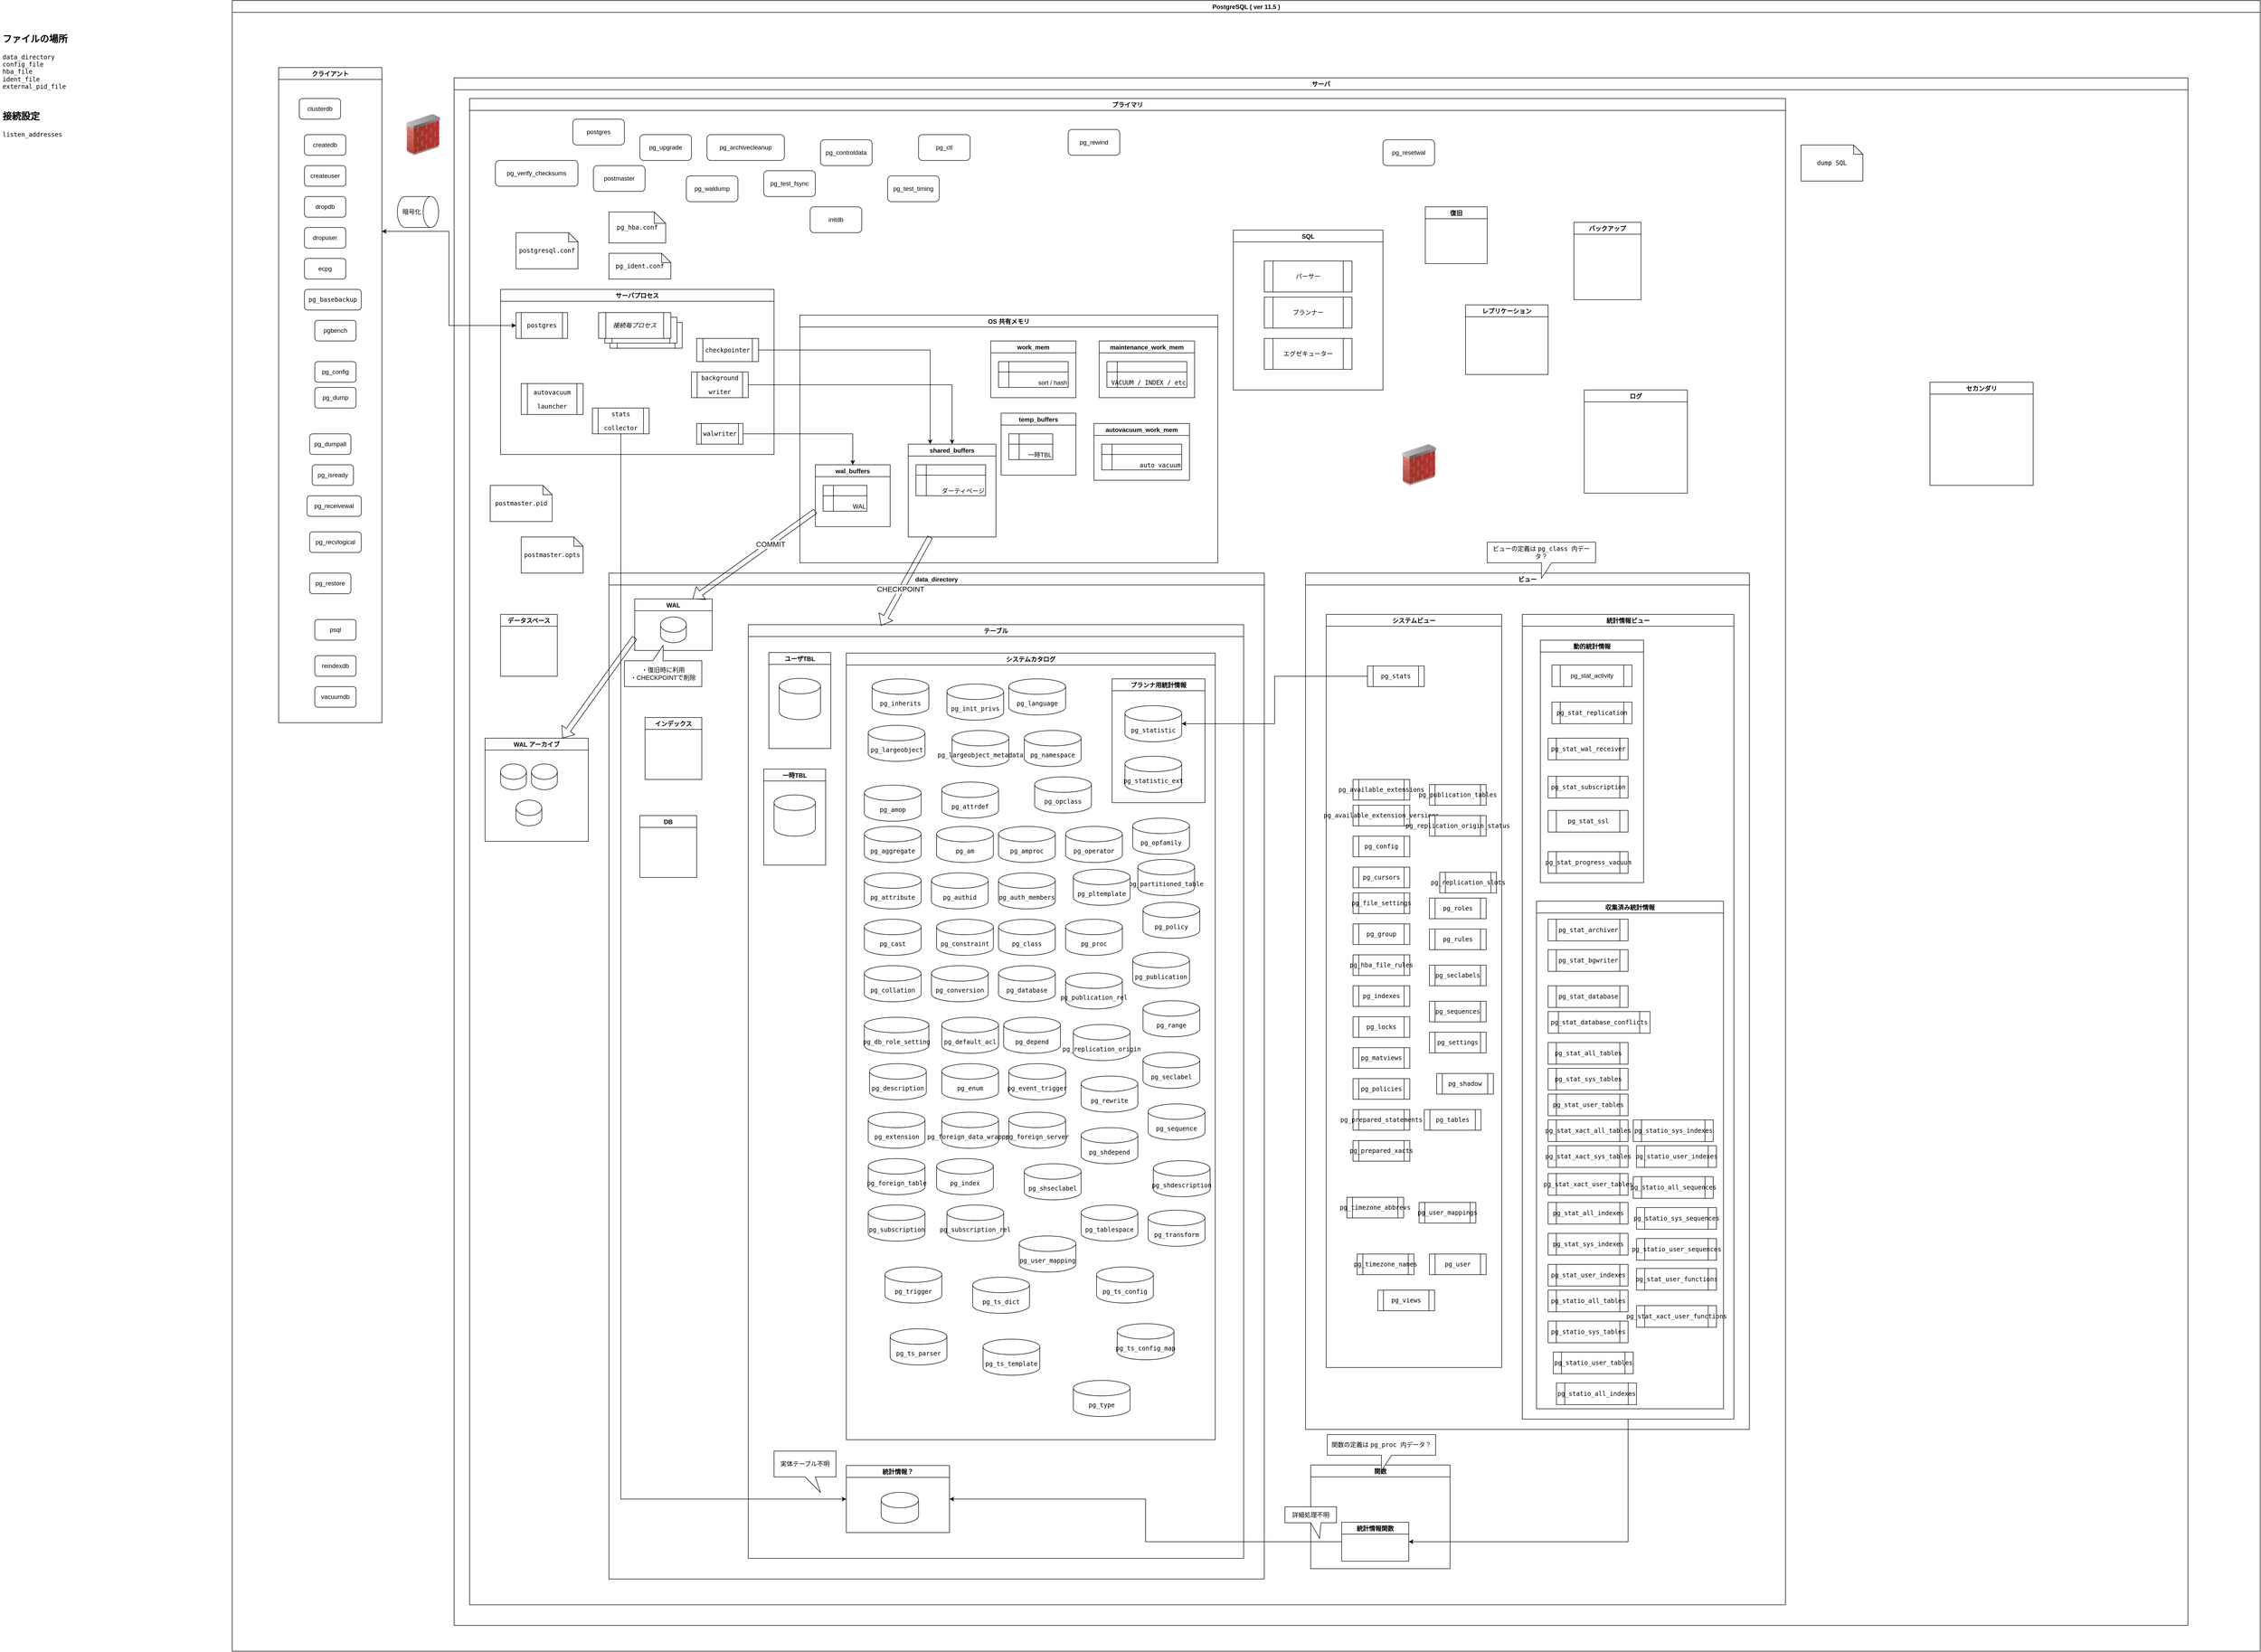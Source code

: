 <mxfile version="14.9.6" type="device"><diagram id="wzmEvrBNoIvKIjL9--WJ" name="ページ1"><mxGraphModel dx="2779" dy="680" grid="1" gridSize="10" guides="1" tooltips="1" connect="1" arrows="1" fold="1" page="1" pageScale="1" pageWidth="827" pageHeight="1169" math="0" shadow="0"><root><mxCell id="0"/><mxCell id="1" parent="0"/><mxCell id="wFh7xvZyPtjbj8JdpyYm-1" value="PostgreSQL ( ver 11.5 )" style="swimlane;" parent="1" vertex="1"><mxGeometry x="-790" y="30" width="3930" height="3200" as="geometry"/></mxCell><mxCell id="uCskWGV3HDp80LBd6Mw4-43" style="edgeStyle=orthogonalEdgeStyle;rounded=0;orthogonalLoop=1;jettySize=auto;html=1;exitX=1;exitY=0.25;exitDx=0;exitDy=0;entryX=0;entryY=0.5;entryDx=0;entryDy=0;startArrow=classic;startFill=1;" parent="wFh7xvZyPtjbj8JdpyYm-1" source="wFh7xvZyPtjbj8JdpyYm-2" target="xZlL6LKklCBbtUDQsqen-49" edge="1"><mxGeometry relative="1" as="geometry"/></mxCell><mxCell id="wFh7xvZyPtjbj8JdpyYm-2" value="クライアント" style="swimlane;" parent="wFh7xvZyPtjbj8JdpyYm-1" vertex="1"><mxGeometry x="90" y="130" width="200" height="1270" as="geometry"/></mxCell><mxCell id="wFh7xvZyPtjbj8JdpyYm-9" value="clusterdb" style="rounded=1;whiteSpace=wrap;html=1;" parent="wFh7xvZyPtjbj8JdpyYm-2" vertex="1"><mxGeometry x="40" y="60" width="80" height="40" as="geometry"/></mxCell><mxCell id="xZlL6LKklCBbtUDQsqen-5" value="dropuser" style="rounded=1;whiteSpace=wrap;html=1;" parent="wFh7xvZyPtjbj8JdpyYm-2" vertex="1"><mxGeometry x="50" y="310" width="80" height="40" as="geometry"/></mxCell><mxCell id="xZlL6LKklCBbtUDQsqen-4" value="dropdb" style="rounded=1;whiteSpace=wrap;html=1;" parent="wFh7xvZyPtjbj8JdpyYm-2" vertex="1"><mxGeometry x="50" y="250" width="80" height="40" as="geometry"/></mxCell><mxCell id="xZlL6LKklCBbtUDQsqen-3" value="createuser" style="rounded=1;whiteSpace=wrap;html=1;" parent="wFh7xvZyPtjbj8JdpyYm-2" vertex="1"><mxGeometry x="50" y="190" width="80" height="40" as="geometry"/></mxCell><mxCell id="xZlL6LKklCBbtUDQsqen-2" value="createdb" style="rounded=1;whiteSpace=wrap;html=1;" parent="wFh7xvZyPtjbj8JdpyYm-2" vertex="1"><mxGeometry x="50" y="130" width="80" height="40" as="geometry"/></mxCell><mxCell id="xZlL6LKklCBbtUDQsqen-1" value="&lt;span class=&quot;application&quot;&gt;ecpg&lt;/span&gt;" style="rounded=1;whiteSpace=wrap;html=1;" parent="wFh7xvZyPtjbj8JdpyYm-2" vertex="1"><mxGeometry x="50" y="370" width="80" height="40" as="geometry"/></mxCell><mxCell id="xZlL6LKklCBbtUDQsqen-6" value="&lt;code class=&quot;command&quot;&gt;pg_basebackup&lt;/code&gt;" style="rounded=1;whiteSpace=wrap;html=1;" parent="wFh7xvZyPtjbj8JdpyYm-2" vertex="1"><mxGeometry x="50" y="430" width="110" height="40" as="geometry"/></mxCell><mxCell id="xZlL6LKklCBbtUDQsqen-10" value="pg_dumpall" style="rounded=1;whiteSpace=wrap;html=1;" parent="wFh7xvZyPtjbj8JdpyYm-2" vertex="1"><mxGeometry x="60" y="710" width="80" height="40" as="geometry"/></mxCell><mxCell id="xZlL6LKklCBbtUDQsqen-9" value="pg_config" style="rounded=1;whiteSpace=wrap;html=1;" parent="wFh7xvZyPtjbj8JdpyYm-2" vertex="1"><mxGeometry x="70" y="570" width="80" height="40" as="geometry"/></mxCell><mxCell id="xZlL6LKklCBbtUDQsqen-8" value="pgbench" style="rounded=1;whiteSpace=wrap;html=1;" parent="wFh7xvZyPtjbj8JdpyYm-2" vertex="1"><mxGeometry x="70" y="490" width="80" height="40" as="geometry"/></mxCell><mxCell id="xZlL6LKklCBbtUDQsqen-7" value="pg_dump" style="rounded=1;whiteSpace=wrap;html=1;" parent="wFh7xvZyPtjbj8JdpyYm-2" vertex="1"><mxGeometry x="70" y="620" width="80" height="40" as="geometry"/></mxCell><mxCell id="xZlL6LKklCBbtUDQsqen-17" value="reindexdb" style="rounded=1;whiteSpace=wrap;html=1;" parent="wFh7xvZyPtjbj8JdpyYm-2" vertex="1"><mxGeometry x="70" y="1140" width="80" height="40" as="geometry"/></mxCell><mxCell id="xZlL6LKklCBbtUDQsqen-16" value="&lt;span class=&quot;application&quot;&gt;psql&lt;/span&gt;" style="rounded=1;whiteSpace=wrap;html=1;" parent="wFh7xvZyPtjbj8JdpyYm-2" vertex="1"><mxGeometry x="70" y="1070" width="80" height="40" as="geometry"/></mxCell><mxCell id="xZlL6LKklCBbtUDQsqen-15" value="pg_restore" style="rounded=1;whiteSpace=wrap;html=1;" parent="wFh7xvZyPtjbj8JdpyYm-2" vertex="1"><mxGeometry x="60" y="980" width="80" height="40" as="geometry"/></mxCell><mxCell id="xZlL6LKklCBbtUDQsqen-14" value="pg_recvlogical" style="rounded=1;whiteSpace=wrap;html=1;" parent="wFh7xvZyPtjbj8JdpyYm-2" vertex="1"><mxGeometry x="60" y="900" width="100" height="40" as="geometry"/></mxCell><mxCell id="xZlL6LKklCBbtUDQsqen-13" value="pg_receivewal" style="rounded=1;whiteSpace=wrap;html=1;" parent="wFh7xvZyPtjbj8JdpyYm-2" vertex="1"><mxGeometry x="55" y="830" width="105" height="40" as="geometry"/></mxCell><mxCell id="xZlL6LKklCBbtUDQsqen-12" value="pg_isready" style="rounded=1;whiteSpace=wrap;html=1;" parent="wFh7xvZyPtjbj8JdpyYm-2" vertex="1"><mxGeometry x="65" y="770" width="80" height="40" as="geometry"/></mxCell><mxCell id="xZlL6LKklCBbtUDQsqen-18" value="vacuumdb" style="rounded=1;whiteSpace=wrap;html=1;" parent="wFh7xvZyPtjbj8JdpyYm-2" vertex="1"><mxGeometry x="70" y="1200" width="80" height="40" as="geometry"/></mxCell><mxCell id="wFh7xvZyPtjbj8JdpyYm-3" value="サーバ" style="swimlane;" parent="wFh7xvZyPtjbj8JdpyYm-1" vertex="1"><mxGeometry x="430" y="150" width="3360" height="3000" as="geometry"/></mxCell><mxCell id="wFh7xvZyPtjbj8JdpyYm-4" value="プライマリ" style="swimlane;" parent="wFh7xvZyPtjbj8JdpyYm-3" vertex="1"><mxGeometry x="30" y="40" width="2550" height="2920" as="geometry"/></mxCell><mxCell id="wFh7xvZyPtjbj8JdpyYm-10" value="initdb" style="rounded=1;whiteSpace=wrap;html=1;" parent="wFh7xvZyPtjbj8JdpyYm-4" vertex="1"><mxGeometry x="660" y="210" width="100" height="50" as="geometry"/></mxCell><mxCell id="wFh7xvZyPtjbj8JdpyYm-12" value="&lt;code class=&quot;filename&quot;&gt;postgresql.conf&lt;/code&gt;" style="shape=note;whiteSpace=wrap;html=1;backgroundOutline=1;darkOpacity=0.05;size=18;" parent="wFh7xvZyPtjbj8JdpyYm-4" vertex="1"><mxGeometry x="90" y="260" width="120" height="70" as="geometry"/></mxCell><mxCell id="wFh7xvZyPtjbj8JdpyYm-13" value="&lt;code class=&quot;filename&quot;&gt;pg_hba.conf&lt;/code&gt;" style="shape=note;whiteSpace=wrap;html=1;backgroundOutline=1;darkOpacity=0.05;size=22;" parent="wFh7xvZyPtjbj8JdpyYm-4" vertex="1"><mxGeometry x="270" y="220" width="110" height="60" as="geometry"/></mxCell><mxCell id="wFh7xvZyPtjbj8JdpyYm-14" value="&lt;code class=&quot;filename&quot;&gt;pg_ident.conf&lt;/code&gt;" style="shape=note;whiteSpace=wrap;html=1;backgroundOutline=1;darkOpacity=0.05;size=18;" parent="wFh7xvZyPtjbj8JdpyYm-4" vertex="1"><mxGeometry x="270" y="300" width="120" height="50" as="geometry"/></mxCell><mxCell id="wFh7xvZyPtjbj8JdpyYm-16" value="ログ" style="swimlane;" parent="wFh7xvZyPtjbj8JdpyYm-4" vertex="1"><mxGeometry x="2160" y="565" width="200" height="200" as="geometry"/></mxCell><mxCell id="wFh7xvZyPtjbj8JdpyYm-17" value="レプリケーション" style="swimlane;" parent="wFh7xvZyPtjbj8JdpyYm-4" vertex="1"><mxGeometry x="1930" y="400" width="160" height="135" as="geometry"/></mxCell><mxCell id="wFh7xvZyPtjbj8JdpyYm-18" value="SQL" style="swimlane;" parent="wFh7xvZyPtjbj8JdpyYm-4" vertex="1"><mxGeometry x="1480" y="255" width="290" height="310" as="geometry"/></mxCell><mxCell id="xZlL6LKklCBbtUDQsqen-37" value="パーサー" style="shape=process;whiteSpace=wrap;html=1;backgroundOutline=1;" parent="wFh7xvZyPtjbj8JdpyYm-18" vertex="1"><mxGeometry x="60" y="60" width="170" height="60" as="geometry"/></mxCell><mxCell id="xZlL6LKklCBbtUDQsqen-38" value="プランナー" style="shape=process;whiteSpace=wrap;html=1;backgroundOutline=1;" parent="wFh7xvZyPtjbj8JdpyYm-18" vertex="1"><mxGeometry x="60" y="130" width="170" height="60" as="geometry"/></mxCell><mxCell id="xZlL6LKklCBbtUDQsqen-36" value="エグゼキューター" style="shape=process;whiteSpace=wrap;html=1;backgroundOutline=1;" parent="wFh7xvZyPtjbj8JdpyYm-18" vertex="1"><mxGeometry x="60" y="210" width="170" height="60" as="geometry"/></mxCell><mxCell id="wFh7xvZyPtjbj8JdpyYm-21" value="データスペース" style="swimlane;" parent="wFh7xvZyPtjbj8JdpyYm-4" vertex="1"><mxGeometry x="60" y="1000" width="110" height="120" as="geometry"/></mxCell><mxCell id="wFh7xvZyPtjbj8JdpyYm-22" value="復旧" style="swimlane;" parent="wFh7xvZyPtjbj8JdpyYm-4" vertex="1"><mxGeometry x="1852" y="210" width="120" height="110" as="geometry"/></mxCell><mxCell id="wFh7xvZyPtjbj8JdpyYm-23" value="バックアップ" style="swimlane;" parent="wFh7xvZyPtjbj8JdpyYm-4" vertex="1"><mxGeometry x="2140" y="240" width="130" height="150" as="geometry"/></mxCell><mxCell id="xZlL6LKklCBbtUDQsqen-19" value="pg_waldump" style="rounded=1;whiteSpace=wrap;html=1;" parent="wFh7xvZyPtjbj8JdpyYm-4" vertex="1"><mxGeometry x="420" y="150" width="100" height="50" as="geometry"/></mxCell><mxCell id="xZlL6LKklCBbtUDQsqen-28" value="pg_archivecleanup" style="rounded=1;whiteSpace=wrap;html=1;" parent="wFh7xvZyPtjbj8JdpyYm-4" vertex="1"><mxGeometry x="460" y="70" width="150" height="50" as="geometry"/></mxCell><mxCell id="xZlL6LKklCBbtUDQsqen-27" value="pg_controldata" style="rounded=1;whiteSpace=wrap;html=1;" parent="wFh7xvZyPtjbj8JdpyYm-4" vertex="1"><mxGeometry x="680" y="80" width="100" height="50" as="geometry"/></mxCell><mxCell id="xZlL6LKklCBbtUDQsqen-26" value="pg_ctl" style="rounded=1;whiteSpace=wrap;html=1;" parent="wFh7xvZyPtjbj8JdpyYm-4" vertex="1"><mxGeometry x="870" y="70" width="100" height="50" as="geometry"/></mxCell><mxCell id="xZlL6LKklCBbtUDQsqen-24" value="pg_rewind" style="rounded=1;whiteSpace=wrap;html=1;" parent="wFh7xvZyPtjbj8JdpyYm-4" vertex="1"><mxGeometry x="1160" y="60" width="100" height="50" as="geometry"/></mxCell><mxCell id="xZlL6LKklCBbtUDQsqen-23" value="pg_test_fsync" style="rounded=1;whiteSpace=wrap;html=1;" parent="wFh7xvZyPtjbj8JdpyYm-4" vertex="1"><mxGeometry x="570" y="140" width="100" height="50" as="geometry"/></mxCell><mxCell id="xZlL6LKklCBbtUDQsqen-22" value="pg_test_timing" style="rounded=1;whiteSpace=wrap;html=1;" parent="wFh7xvZyPtjbj8JdpyYm-4" vertex="1"><mxGeometry x="810" y="150" width="100" height="50" as="geometry"/></mxCell><mxCell id="xZlL6LKklCBbtUDQsqen-21" value="pg_upgrade" style="rounded=1;whiteSpace=wrap;html=1;" parent="wFh7xvZyPtjbj8JdpyYm-4" vertex="1"><mxGeometry x="330" y="70" width="100" height="50" as="geometry"/></mxCell><mxCell id="xZlL6LKklCBbtUDQsqen-20" value="pg_verify_checksums" style="rounded=1;whiteSpace=wrap;html=1;" parent="wFh7xvZyPtjbj8JdpyYm-4" vertex="1"><mxGeometry x="50" y="120" width="160" height="50" as="geometry"/></mxCell><mxCell id="xZlL6LKklCBbtUDQsqen-30" value="postgres" style="rounded=1;whiteSpace=wrap;html=1;" parent="wFh7xvZyPtjbj8JdpyYm-4" vertex="1"><mxGeometry x="200" y="40" width="100" height="50" as="geometry"/></mxCell><mxCell id="xZlL6LKklCBbtUDQsqen-29" value="postmaster" style="rounded=1;whiteSpace=wrap;html=1;" parent="wFh7xvZyPtjbj8JdpyYm-4" vertex="1"><mxGeometry x="240" y="130" width="100" height="50" as="geometry"/></mxCell><mxCell id="xZlL6LKklCBbtUDQsqen-31" value="&lt;span class=&quot;term&quot;&gt;&lt;code class=&quot;filename&quot;&gt;postmaster.opts&lt;/code&gt;&lt;/span&gt;" style="shape=note;whiteSpace=wrap;html=1;backgroundOutline=1;darkOpacity=0.05;size=18;" parent="wFh7xvZyPtjbj8JdpyYm-4" vertex="1"><mxGeometry x="100" y="850" width="120" height="70" as="geometry"/></mxCell><mxCell id="xZlL6LKklCBbtUDQsqen-40" value="data_directory" style="swimlane;startSize=23;" parent="wFh7xvZyPtjbj8JdpyYm-4" vertex="1"><mxGeometry x="270" y="920" width="1270" height="1950" as="geometry"/></mxCell><mxCell id="xZlL6LKklCBbtUDQsqen-41" value="テーブル" style="swimlane;" parent="xZlL6LKklCBbtUDQsqen-40" vertex="1"><mxGeometry x="270" y="100" width="960" height="1810" as="geometry"/></mxCell><mxCell id="xZlL6LKklCBbtUDQsqen-39" value="システムカタログ" style="swimlane;" parent="xZlL6LKklCBbtUDQsqen-41" vertex="1"><mxGeometry x="190" y="55" width="715" height="1525" as="geometry"/></mxCell><mxCell id="xZlL6LKklCBbtUDQsqen-43" value="プランナ用統計情報" style="swimlane;" parent="xZlL6LKklCBbtUDQsqen-39" vertex="1"><mxGeometry x="515" y="50" width="180" height="240" as="geometry"/></mxCell><mxCell id="wFh7xvZyPtjbj8JdpyYm-6" value="&lt;code class=&quot;structname&quot;&gt;pg_statistic&lt;/code&gt;" style="shape=cylinder3;whiteSpace=wrap;html=1;boundedLbl=1;backgroundOutline=1;size=15;" parent="xZlL6LKklCBbtUDQsqen-43" vertex="1"><mxGeometry x="25" y="52" width="110" height="70" as="geometry"/></mxCell><mxCell id="_lC56nJV8WEvEYAjn4V6-49" value="&lt;code class=&quot;structname&quot;&gt;pg_statistic_ext&lt;/code&gt;" style="shape=cylinder3;whiteSpace=wrap;html=1;boundedLbl=1;backgroundOutline=1;size=15;" parent="xZlL6LKklCBbtUDQsqen-43" vertex="1"><mxGeometry x="25" y="150" width="110" height="70" as="geometry"/></mxCell><mxCell id="xZlL6LKklCBbtUDQsqen-60" value="&lt;code class=&quot;structname&quot;&gt;pg_index&lt;/code&gt;" style="shape=cylinder3;whiteSpace=wrap;html=1;boundedLbl=1;backgroundOutline=1;size=15;" parent="xZlL6LKklCBbtUDQsqen-39" vertex="1"><mxGeometry x="175" y="980" width="110" height="70" as="geometry"/></mxCell><mxCell id="_lC56nJV8WEvEYAjn4V6-26" value="&lt;code class=&quot;structname&quot;&gt;pg_aggregate&lt;/code&gt;" style="shape=cylinder3;whiteSpace=wrap;html=1;boundedLbl=1;backgroundOutline=1;size=15;" parent="xZlL6LKklCBbtUDQsqen-39" vertex="1"><mxGeometry x="35" y="336" width="110" height="70" as="geometry"/></mxCell><mxCell id="_lC56nJV8WEvEYAjn4V6-25" value="&lt;code class=&quot;structname&quot;&gt;pg_am&lt;/code&gt;" style="shape=cylinder3;whiteSpace=wrap;html=1;boundedLbl=1;backgroundOutline=1;size=15;" parent="xZlL6LKklCBbtUDQsqen-39" vertex="1"><mxGeometry x="175" y="336" width="110" height="70" as="geometry"/></mxCell><mxCell id="_lC56nJV8WEvEYAjn4V6-24" value="&lt;code class=&quot;structname&quot;&gt;pg_amop&lt;/code&gt;" style="shape=cylinder3;whiteSpace=wrap;html=1;boundedLbl=1;backgroundOutline=1;size=15;" parent="xZlL6LKklCBbtUDQsqen-39" vertex="1"><mxGeometry x="35" y="256" width="110" height="70" as="geometry"/></mxCell><mxCell id="_lC56nJV8WEvEYAjn4V6-23" value="&lt;code class=&quot;structname&quot;&gt;pg_amproc&lt;/code&gt;" style="shape=cylinder3;whiteSpace=wrap;html=1;boundedLbl=1;backgroundOutline=1;size=15;" parent="xZlL6LKklCBbtUDQsqen-39" vertex="1"><mxGeometry x="295" y="336" width="110" height="70" as="geometry"/></mxCell><mxCell id="_lC56nJV8WEvEYAjn4V6-22" value="&lt;code class=&quot;structname&quot;&gt;pg_attrdef&lt;/code&gt;" style="shape=cylinder3;whiteSpace=wrap;html=1;boundedLbl=1;backgroundOutline=1;size=15;" parent="xZlL6LKklCBbtUDQsqen-39" vertex="1"><mxGeometry x="185" y="250" width="110" height="70" as="geometry"/></mxCell><mxCell id="_lC56nJV8WEvEYAjn4V6-21" value="&lt;code class=&quot;structname&quot;&gt;pg_attribute&lt;/code&gt;" style="shape=cylinder3;whiteSpace=wrap;html=1;boundedLbl=1;backgroundOutline=1;size=15;" parent="xZlL6LKklCBbtUDQsqen-39" vertex="1"><mxGeometry x="35" y="426" width="110" height="70" as="geometry"/></mxCell><mxCell id="_lC56nJV8WEvEYAjn4V6-20" value="&lt;code class=&quot;structname&quot;&gt;pg_authid&lt;/code&gt;" style="shape=cylinder3;whiteSpace=wrap;html=1;boundedLbl=1;backgroundOutline=1;size=15;" parent="xZlL6LKklCBbtUDQsqen-39" vertex="1"><mxGeometry x="165" y="426" width="110" height="70" as="geometry"/></mxCell><mxCell id="_lC56nJV8WEvEYAjn4V6-19" value="&lt;code class=&quot;structname&quot;&gt;pg_auth_members&lt;/code&gt;" style="shape=cylinder3;whiteSpace=wrap;html=1;boundedLbl=1;backgroundOutline=1;size=15;" parent="xZlL6LKklCBbtUDQsqen-39" vertex="1"><mxGeometry x="295" y="426" width="110" height="70" as="geometry"/></mxCell><mxCell id="_lC56nJV8WEvEYAjn4V6-18" value="&lt;code class=&quot;structname&quot;&gt;pg_cast&lt;/code&gt;" style="shape=cylinder3;whiteSpace=wrap;html=1;boundedLbl=1;backgroundOutline=1;size=15;" parent="xZlL6LKklCBbtUDQsqen-39" vertex="1"><mxGeometry x="35" y="516" width="110" height="70" as="geometry"/></mxCell><mxCell id="_lC56nJV8WEvEYAjn4V6-17" value="&lt;code class=&quot;structname&quot;&gt;pg_constraint&lt;/code&gt;" style="shape=cylinder3;whiteSpace=wrap;html=1;boundedLbl=1;backgroundOutline=1;size=15;" parent="xZlL6LKklCBbtUDQsqen-39" vertex="1"><mxGeometry x="175" y="516" width="110" height="70" as="geometry"/></mxCell><mxCell id="_lC56nJV8WEvEYAjn4V6-16" value="&lt;code class=&quot;structname&quot;&gt;pg_class&lt;/code&gt;" style="shape=cylinder3;whiteSpace=wrap;html=1;boundedLbl=1;backgroundOutline=1;size=15;" parent="xZlL6LKklCBbtUDQsqen-39" vertex="1"><mxGeometry x="295" y="516" width="110" height="70" as="geometry"/></mxCell><mxCell id="_lC56nJV8WEvEYAjn4V6-15" value="&lt;code class=&quot;structname&quot;&gt;pg_collation&lt;/code&gt;" style="shape=cylinder3;whiteSpace=wrap;html=1;boundedLbl=1;backgroundOutline=1;size=15;" parent="xZlL6LKklCBbtUDQsqen-39" vertex="1"><mxGeometry x="35" y="606" width="110" height="70" as="geometry"/></mxCell><mxCell id="_lC56nJV8WEvEYAjn4V6-14" value="&lt;code class=&quot;structname&quot;&gt;pg_conversion&lt;/code&gt;" style="shape=cylinder3;whiteSpace=wrap;html=1;boundedLbl=1;backgroundOutline=1;size=15;" parent="xZlL6LKklCBbtUDQsqen-39" vertex="1"><mxGeometry x="165" y="606" width="110" height="70" as="geometry"/></mxCell><mxCell id="_lC56nJV8WEvEYAjn4V6-13" value="&lt;code class=&quot;structname&quot;&gt;pg_database&lt;/code&gt;" style="shape=cylinder3;whiteSpace=wrap;html=1;boundedLbl=1;backgroundOutline=1;size=15;" parent="xZlL6LKklCBbtUDQsqen-39" vertex="1"><mxGeometry x="295" y="606" width="110" height="70" as="geometry"/></mxCell><mxCell id="_lC56nJV8WEvEYAjn4V6-12" value="&lt;code class=&quot;structname&quot;&gt;pg_db_role_setting&lt;/code&gt;" style="shape=cylinder3;whiteSpace=wrap;html=1;boundedLbl=1;backgroundOutline=1;size=15;" parent="xZlL6LKklCBbtUDQsqen-39" vertex="1"><mxGeometry x="35" y="706" width="125" height="70" as="geometry"/></mxCell><mxCell id="_lC56nJV8WEvEYAjn4V6-11" value="&lt;code class=&quot;structname&quot;&gt;pg_default_acl&lt;/code&gt;" style="shape=cylinder3;whiteSpace=wrap;html=1;boundedLbl=1;backgroundOutline=1;size=15;" parent="xZlL6LKklCBbtUDQsqen-39" vertex="1"><mxGeometry x="185" y="706" width="110" height="70" as="geometry"/></mxCell><mxCell id="_lC56nJV8WEvEYAjn4V6-10" value="&lt;code class=&quot;structname&quot;&gt;pg_depend&lt;/code&gt;" style="shape=cylinder3;whiteSpace=wrap;html=1;boundedLbl=1;backgroundOutline=1;size=15;" parent="xZlL6LKklCBbtUDQsqen-39" vertex="1"><mxGeometry x="305" y="706" width="110" height="70" as="geometry"/></mxCell><mxCell id="_lC56nJV8WEvEYAjn4V6-9" value="&lt;code class=&quot;structname&quot;&gt;pg_description&lt;/code&gt;" style="shape=cylinder3;whiteSpace=wrap;html=1;boundedLbl=1;backgroundOutline=1;size=15;" parent="xZlL6LKklCBbtUDQsqen-39" vertex="1"><mxGeometry x="45" y="796" width="110" height="70" as="geometry"/></mxCell><mxCell id="_lC56nJV8WEvEYAjn4V6-8" value="&lt;code class=&quot;structname&quot;&gt;pg_enum&lt;/code&gt;" style="shape=cylinder3;whiteSpace=wrap;html=1;boundedLbl=1;backgroundOutline=1;size=15;" parent="xZlL6LKklCBbtUDQsqen-39" vertex="1"><mxGeometry x="185" y="796" width="110" height="70" as="geometry"/></mxCell><mxCell id="_lC56nJV8WEvEYAjn4V6-7" value="&lt;code class=&quot;structname&quot;&gt;pg_event_trigger&lt;/code&gt;" style="shape=cylinder3;whiteSpace=wrap;html=1;boundedLbl=1;backgroundOutline=1;size=15;" parent="xZlL6LKklCBbtUDQsqen-39" vertex="1"><mxGeometry x="315" y="796" width="110" height="70" as="geometry"/></mxCell><mxCell id="_lC56nJV8WEvEYAjn4V6-6" value="&lt;code class=&quot;structname&quot;&gt;pg_extension&lt;/code&gt;" style="shape=cylinder3;whiteSpace=wrap;html=1;boundedLbl=1;backgroundOutline=1;size=15;" parent="xZlL6LKklCBbtUDQsqen-39" vertex="1"><mxGeometry x="42.5" y="890" width="110" height="70" as="geometry"/></mxCell><mxCell id="_lC56nJV8WEvEYAjn4V6-5" value="&lt;code class=&quot;structname&quot;&gt;pg_foreign_data_wrapper&lt;/code&gt;" style="shape=cylinder3;whiteSpace=wrap;html=1;boundedLbl=1;backgroundOutline=1;size=15;" parent="xZlL6LKklCBbtUDQsqen-39" vertex="1"><mxGeometry x="185" y="890" width="110" height="70" as="geometry"/></mxCell><mxCell id="_lC56nJV8WEvEYAjn4V6-4" value="&lt;code class=&quot;structname&quot;&gt;pg_foreign_server&lt;/code&gt;" style="shape=cylinder3;whiteSpace=wrap;html=1;boundedLbl=1;backgroundOutline=1;size=15;" parent="xZlL6LKklCBbtUDQsqen-39" vertex="1"><mxGeometry x="315" y="890" width="110" height="70" as="geometry"/></mxCell><mxCell id="_lC56nJV8WEvEYAjn4V6-3" value="&lt;code class=&quot;structname&quot;&gt;pg_foreign_table&lt;/code&gt;" style="shape=cylinder3;whiteSpace=wrap;html=1;boundedLbl=1;backgroundOutline=1;size=15;" parent="xZlL6LKklCBbtUDQsqen-39" vertex="1"><mxGeometry x="42.5" y="980" width="110" height="70" as="geometry"/></mxCell><mxCell id="_lC56nJV8WEvEYAjn4V6-35" value="&lt;code class=&quot;structname&quot;&gt;pg_inherits&lt;/code&gt;" style="shape=cylinder3;whiteSpace=wrap;html=1;boundedLbl=1;backgroundOutline=1;size=15;" parent="xZlL6LKklCBbtUDQsqen-39" vertex="1"><mxGeometry x="50" y="50" width="110" height="70" as="geometry"/></mxCell><mxCell id="_lC56nJV8WEvEYAjn4V6-34" value="&lt;code class=&quot;structname&quot;&gt;pg_init_privs&lt;/code&gt;" style="shape=cylinder3;whiteSpace=wrap;html=1;boundedLbl=1;backgroundOutline=1;size=15;" parent="xZlL6LKklCBbtUDQsqen-39" vertex="1"><mxGeometry x="195" y="60" width="110" height="70" as="geometry"/></mxCell><mxCell id="_lC56nJV8WEvEYAjn4V6-33" value="&lt;code class=&quot;structname&quot;&gt;pg_language&lt;/code&gt;" style="shape=cylinder3;whiteSpace=wrap;html=1;boundedLbl=1;backgroundOutline=1;size=15;" parent="xZlL6LKklCBbtUDQsqen-39" vertex="1"><mxGeometry x="315" y="50" width="110" height="70" as="geometry"/></mxCell><mxCell id="_lC56nJV8WEvEYAjn4V6-32" value="&lt;code class=&quot;structname&quot;&gt;pg_largeobject&lt;/code&gt;" style="shape=cylinder3;whiteSpace=wrap;html=1;boundedLbl=1;backgroundOutline=1;size=15;" parent="xZlL6LKklCBbtUDQsqen-39" vertex="1"><mxGeometry x="42.5" y="140" width="110" height="70" as="geometry"/></mxCell><mxCell id="_lC56nJV8WEvEYAjn4V6-31" value="&lt;code class=&quot;structname&quot;&gt;pg_largeobject_metadata&lt;/code&gt;" style="shape=cylinder3;whiteSpace=wrap;html=1;boundedLbl=1;backgroundOutline=1;size=15;" parent="xZlL6LKklCBbtUDQsqen-39" vertex="1"><mxGeometry x="205" y="150" width="110" height="70" as="geometry"/></mxCell><mxCell id="_lC56nJV8WEvEYAjn4V6-30" value="&lt;code class=&quot;structname&quot;&gt;pg_namespace&lt;/code&gt;" style="shape=cylinder3;whiteSpace=wrap;html=1;boundedLbl=1;backgroundOutline=1;size=15;" parent="xZlL6LKklCBbtUDQsqen-39" vertex="1"><mxGeometry x="345" y="150" width="110" height="70" as="geometry"/></mxCell><mxCell id="_lC56nJV8WEvEYAjn4V6-29" value="&lt;code class=&quot;structname&quot;&gt;pg_opclass&lt;/code&gt;" style="shape=cylinder3;whiteSpace=wrap;html=1;boundedLbl=1;backgroundOutline=1;size=15;" parent="xZlL6LKklCBbtUDQsqen-39" vertex="1"><mxGeometry x="365" y="240" width="110" height="70" as="geometry"/></mxCell><mxCell id="_lC56nJV8WEvEYAjn4V6-28" value="&lt;code class=&quot;structname&quot;&gt;pg_operator&lt;/code&gt;" style="shape=cylinder3;whiteSpace=wrap;html=1;boundedLbl=1;backgroundOutline=1;size=15;" parent="xZlL6LKklCBbtUDQsqen-39" vertex="1"><mxGeometry x="425" y="336" width="110" height="70" as="geometry"/></mxCell><mxCell id="_lC56nJV8WEvEYAjn4V6-46" value="&lt;code class=&quot;structname&quot;&gt;pg_opfamily&lt;/code&gt;" style="shape=cylinder3;whiteSpace=wrap;html=1;boundedLbl=1;backgroundOutline=1;size=15;" parent="xZlL6LKklCBbtUDQsqen-39" vertex="1"><mxGeometry x="555" y="320" width="110" height="70" as="geometry"/></mxCell><mxCell id="_lC56nJV8WEvEYAjn4V6-45" value="&lt;code class=&quot;structname&quot;&gt;pg_partitioned_table&lt;/code&gt;" style="shape=cylinder3;whiteSpace=wrap;html=1;boundedLbl=1;backgroundOutline=1;size=15;" parent="xZlL6LKklCBbtUDQsqen-39" vertex="1"><mxGeometry x="565" y="400" width="110" height="70" as="geometry"/></mxCell><mxCell id="_lC56nJV8WEvEYAjn4V6-44" value="&lt;code class=&quot;structname&quot;&gt;pg_pltemplate&lt;/code&gt;" style="shape=cylinder3;whiteSpace=wrap;html=1;boundedLbl=1;backgroundOutline=1;size=15;" parent="xZlL6LKklCBbtUDQsqen-39" vertex="1"><mxGeometry x="440" y="419" width="110" height="70" as="geometry"/></mxCell><mxCell id="_lC56nJV8WEvEYAjn4V6-43" value="&lt;code class=&quot;structname&quot;&gt;pg_policy&lt;/code&gt;" style="shape=cylinder3;whiteSpace=wrap;html=1;boundedLbl=1;backgroundOutline=1;size=15;" parent="xZlL6LKklCBbtUDQsqen-39" vertex="1"><mxGeometry x="575" y="483" width="110" height="70" as="geometry"/></mxCell><mxCell id="_lC56nJV8WEvEYAjn4V6-42" value="&lt;code class=&quot;structname&quot;&gt;pg_proc&lt;/code&gt;" style="shape=cylinder3;whiteSpace=wrap;html=1;boundedLbl=1;backgroundOutline=1;size=15;" parent="xZlL6LKklCBbtUDQsqen-39" vertex="1"><mxGeometry x="425" y="516" width="110" height="70" as="geometry"/></mxCell><mxCell id="_lC56nJV8WEvEYAjn4V6-41" value="&lt;code class=&quot;structname&quot;&gt;pg_publication&lt;/code&gt;" style="shape=cylinder3;whiteSpace=wrap;html=1;boundedLbl=1;backgroundOutline=1;size=15;" parent="xZlL6LKklCBbtUDQsqen-39" vertex="1"><mxGeometry x="555" y="580" width="110" height="70" as="geometry"/></mxCell><mxCell id="_lC56nJV8WEvEYAjn4V6-40" value="&lt;code class=&quot;structname&quot;&gt;pg_publication_rel&lt;/code&gt;" style="shape=cylinder3;whiteSpace=wrap;html=1;boundedLbl=1;backgroundOutline=1;size=15;" parent="xZlL6LKklCBbtUDQsqen-39" vertex="1"><mxGeometry x="425" y="620" width="110" height="70" as="geometry"/></mxCell><mxCell id="_lC56nJV8WEvEYAjn4V6-39" value="&lt;code class=&quot;structname&quot;&gt;pg_range&lt;/code&gt;" style="shape=cylinder3;whiteSpace=wrap;html=1;boundedLbl=1;backgroundOutline=1;size=15;" parent="xZlL6LKklCBbtUDQsqen-39" vertex="1"><mxGeometry x="575" y="674" width="110" height="70" as="geometry"/></mxCell><mxCell id="_lC56nJV8WEvEYAjn4V6-38" value="&lt;code class=&quot;structname&quot;&gt;pg_replication_origin&lt;/code&gt;" style="shape=cylinder3;whiteSpace=wrap;html=1;boundedLbl=1;backgroundOutline=1;size=15;" parent="xZlL6LKklCBbtUDQsqen-39" vertex="1"><mxGeometry x="440" y="720" width="110" height="70" as="geometry"/></mxCell><mxCell id="_lC56nJV8WEvEYAjn4V6-37" value="&lt;code class=&quot;structname&quot;&gt;pg_rewrite&lt;/code&gt;" style="shape=cylinder3;whiteSpace=wrap;html=1;boundedLbl=1;backgroundOutline=1;size=15;" parent="xZlL6LKklCBbtUDQsqen-39" vertex="1"><mxGeometry x="455" y="820" width="110" height="70" as="geometry"/></mxCell><mxCell id="_lC56nJV8WEvEYAjn4V6-36" value="&lt;code class=&quot;structname&quot;&gt;pg_seclabel&lt;/code&gt;" style="shape=cylinder3;whiteSpace=wrap;html=1;boundedLbl=1;backgroundOutline=1;size=15;" parent="xZlL6LKklCBbtUDQsqen-39" vertex="1"><mxGeometry x="575" y="774" width="110" height="70" as="geometry"/></mxCell><mxCell id="_lC56nJV8WEvEYAjn4V6-53" value="&lt;code class=&quot;structname&quot;&gt;pg_sequence&lt;/code&gt;" style="shape=cylinder3;whiteSpace=wrap;html=1;boundedLbl=1;backgroundOutline=1;size=15;" parent="xZlL6LKklCBbtUDQsqen-39" vertex="1"><mxGeometry x="585" y="874" width="110" height="70" as="geometry"/></mxCell><mxCell id="_lC56nJV8WEvEYAjn4V6-52" value="&lt;code class=&quot;structname&quot;&gt;pg_shdepend&lt;/code&gt;" style="shape=cylinder3;whiteSpace=wrap;html=1;boundedLbl=1;backgroundOutline=1;size=15;" parent="xZlL6LKklCBbtUDQsqen-39" vertex="1"><mxGeometry x="455" y="920" width="110" height="70" as="geometry"/></mxCell><mxCell id="_lC56nJV8WEvEYAjn4V6-51" value="&lt;code class=&quot;structname&quot;&gt;pg_shdescription&lt;/code&gt;" style="shape=cylinder3;whiteSpace=wrap;html=1;boundedLbl=1;backgroundOutline=1;size=15;" parent="xZlL6LKklCBbtUDQsqen-39" vertex="1"><mxGeometry x="595" y="984" width="110" height="70" as="geometry"/></mxCell><mxCell id="_lC56nJV8WEvEYAjn4V6-50" value="&lt;code class=&quot;structname&quot;&gt;pg_shseclabel&lt;/code&gt;" style="shape=cylinder3;whiteSpace=wrap;html=1;boundedLbl=1;backgroundOutline=1;size=15;" parent="xZlL6LKklCBbtUDQsqen-39" vertex="1"><mxGeometry x="345" y="990" width="110" height="70" as="geometry"/></mxCell><mxCell id="_lC56nJV8WEvEYAjn4V6-48" value="&lt;code class=&quot;structname&quot;&gt;pg_subscription&lt;/code&gt;" style="shape=cylinder3;whiteSpace=wrap;html=1;boundedLbl=1;backgroundOutline=1;size=15;" parent="xZlL6LKklCBbtUDQsqen-39" vertex="1"><mxGeometry x="42.5" y="1070" width="110" height="70" as="geometry"/></mxCell><mxCell id="_lC56nJV8WEvEYAjn4V6-47" value="&lt;code class=&quot;structname&quot;&gt;pg_subscription_rel&lt;/code&gt;" style="shape=cylinder3;whiteSpace=wrap;html=1;boundedLbl=1;backgroundOutline=1;size=15;" parent="xZlL6LKklCBbtUDQsqen-39" vertex="1"><mxGeometry x="195" y="1070" width="110" height="70" as="geometry"/></mxCell><mxCell id="Mekv90Tid7bSmMbj2rJw-11" value="&lt;code class=&quot;structname&quot;&gt;pg_tablespace&lt;/code&gt;" style="shape=cylinder3;whiteSpace=wrap;html=1;boundedLbl=1;backgroundOutline=1;size=15;" parent="xZlL6LKklCBbtUDQsqen-39" vertex="1"><mxGeometry x="455" y="1070" width="110" height="70" as="geometry"/></mxCell><mxCell id="Mekv90Tid7bSmMbj2rJw-10" value="&lt;code class=&quot;structname&quot;&gt;pg_transform&lt;/code&gt;" style="shape=cylinder3;whiteSpace=wrap;html=1;boundedLbl=1;backgroundOutline=1;size=15;" parent="xZlL6LKklCBbtUDQsqen-39" vertex="1"><mxGeometry x="585" y="1080" width="110" height="70" as="geometry"/></mxCell><mxCell id="Mekv90Tid7bSmMbj2rJw-9" value="&lt;code class=&quot;structname&quot;&gt;pg_trigger&lt;/code&gt;" style="shape=cylinder3;whiteSpace=wrap;html=1;boundedLbl=1;backgroundOutline=1;size=15;" parent="xZlL6LKklCBbtUDQsqen-39" vertex="1"><mxGeometry x="75" y="1190" width="110" height="70" as="geometry"/></mxCell><mxCell id="Mekv90Tid7bSmMbj2rJw-8" value="&lt;code class=&quot;structname&quot;&gt;pg_ts_config&lt;/code&gt;" style="shape=cylinder3;whiteSpace=wrap;html=1;boundedLbl=1;backgroundOutline=1;size=15;" parent="xZlL6LKklCBbtUDQsqen-39" vertex="1"><mxGeometry x="485" y="1190" width="110" height="70" as="geometry"/></mxCell><mxCell id="Mekv90Tid7bSmMbj2rJw-7" value="&lt;code class=&quot;structname&quot;&gt;pg_ts_config_map&lt;/code&gt;" style="shape=cylinder3;whiteSpace=wrap;html=1;boundedLbl=1;backgroundOutline=1;size=15;" parent="xZlL6LKklCBbtUDQsqen-39" vertex="1"><mxGeometry x="525" y="1300" width="110" height="70" as="geometry"/></mxCell><mxCell id="Mekv90Tid7bSmMbj2rJw-6" value="&lt;code class=&quot;structname&quot;&gt;pg_ts_dict&lt;/code&gt;" style="shape=cylinder3;whiteSpace=wrap;html=1;boundedLbl=1;backgroundOutline=1;size=15;" parent="xZlL6LKklCBbtUDQsqen-39" vertex="1"><mxGeometry x="245" y="1210" width="110" height="70" as="geometry"/></mxCell><mxCell id="Mekv90Tid7bSmMbj2rJw-5" value="&lt;code class=&quot;structname&quot;&gt;pg_ts_parser&lt;/code&gt;" style="shape=cylinder3;whiteSpace=wrap;html=1;boundedLbl=1;backgroundOutline=1;size=15;" parent="xZlL6LKklCBbtUDQsqen-39" vertex="1"><mxGeometry x="85" y="1310" width="110" height="70" as="geometry"/></mxCell><mxCell id="Mekv90Tid7bSmMbj2rJw-4" value="&lt;code class=&quot;structname&quot;&gt;pg_ts_template&lt;/code&gt;" style="shape=cylinder3;whiteSpace=wrap;html=1;boundedLbl=1;backgroundOutline=1;size=15;" parent="xZlL6LKklCBbtUDQsqen-39" vertex="1"><mxGeometry x="265" y="1330" width="110" height="70" as="geometry"/></mxCell><mxCell id="Mekv90Tid7bSmMbj2rJw-3" value="&lt;code class=&quot;structname&quot;&gt;pg_type&lt;/code&gt;" style="shape=cylinder3;whiteSpace=wrap;html=1;boundedLbl=1;backgroundOutline=1;size=15;" parent="xZlL6LKklCBbtUDQsqen-39" vertex="1"><mxGeometry x="440" y="1410" width="110" height="70" as="geometry"/></mxCell><mxCell id="Mekv90Tid7bSmMbj2rJw-2" value="&lt;code class=&quot;structname&quot;&gt;pg_user_mapping&lt;/code&gt;" style="shape=cylinder3;whiteSpace=wrap;html=1;boundedLbl=1;backgroundOutline=1;size=15;" parent="xZlL6LKklCBbtUDQsqen-39" vertex="1"><mxGeometry x="335" y="1130" width="110" height="70" as="geometry"/></mxCell><mxCell id="uCskWGV3HDp80LBd6Mw4-10" value="ユーザTBL" style="swimlane;" parent="xZlL6LKklCBbtUDQsqen-41" vertex="1"><mxGeometry x="40" y="54" width="120" height="186" as="geometry"/></mxCell><mxCell id="uCskWGV3HDp80LBd6Mw4-9" value="" style="shape=cylinder3;whiteSpace=wrap;html=1;boundedLbl=1;backgroundOutline=1;size=15;" parent="uCskWGV3HDp80LBd6Mw4-10" vertex="1"><mxGeometry x="20" y="50" width="80" height="80" as="geometry"/></mxCell><mxCell id="uCskWGV3HDp80LBd6Mw4-13" value="一時TBL" style="swimlane;" parent="xZlL6LKklCBbtUDQsqen-41" vertex="1"><mxGeometry x="30" y="280" width="120" height="186" as="geometry"/></mxCell><mxCell id="uCskWGV3HDp80LBd6Mw4-14" value="" style="shape=cylinder3;whiteSpace=wrap;html=1;boundedLbl=1;backgroundOutline=1;size=15;" parent="uCskWGV3HDp80LBd6Mw4-13" vertex="1"><mxGeometry x="20" y="50" width="80" height="80" as="geometry"/></mxCell><mxCell id="uCskWGV3HDp80LBd6Mw4-36" value="統計情報？" style="swimlane;align=center;verticalAlign=middle;" parent="xZlL6LKklCBbtUDQsqen-41" vertex="1"><mxGeometry x="190" y="1630" width="200" height="130" as="geometry"/></mxCell><mxCell id="uCskWGV3HDp80LBd6Mw4-38" value="" style="shape=cylinder3;whiteSpace=wrap;html=1;boundedLbl=1;backgroundOutline=1;size=15;align=center;verticalAlign=middle;" parent="uCskWGV3HDp80LBd6Mw4-36" vertex="1"><mxGeometry x="67.5" y="52" width="72.5" height="60" as="geometry"/></mxCell><mxCell id="uCskWGV3HDp80LBd6Mw4-45" value="実体テーブル不明" style="shape=callout;whiteSpace=wrap;html=1;perimeter=calloutPerimeter;align=center;verticalAlign=middle;position2=0.75;base=20;" parent="xZlL6LKklCBbtUDQsqen-41" vertex="1"><mxGeometry x="50" y="1602" width="120" height="80" as="geometry"/></mxCell><mxCell id="wFh7xvZyPtjbj8JdpyYm-19" value="DB" style="swimlane;" parent="xZlL6LKklCBbtUDQsqen-40" vertex="1"><mxGeometry x="60" y="470" width="110" height="120" as="geometry"/></mxCell><mxCell id="wFh7xvZyPtjbj8JdpyYm-20" value="インデックス" style="swimlane;" parent="xZlL6LKklCBbtUDQsqen-40" vertex="1"><mxGeometry x="70" y="280" width="110" height="120" as="geometry"/></mxCell><mxCell id="wFh7xvZyPtjbj8JdpyYm-15" value="WAL" style="swimlane;" parent="xZlL6LKklCBbtUDQsqen-40" vertex="1"><mxGeometry x="50" y="50" width="150" height="100" as="geometry"/></mxCell><mxCell id="uCskWGV3HDp80LBd6Mw4-1" value="" style="shape=cylinder3;whiteSpace=wrap;html=1;boundedLbl=1;backgroundOutline=1;size=15;" parent="wFh7xvZyPtjbj8JdpyYm-15" vertex="1"><mxGeometry x="50" y="35" width="50" height="50" as="geometry"/></mxCell><mxCell id="uCskWGV3HDp80LBd6Mw4-34" value="・復旧時に利用&lt;br&gt;・CHECKPOINTで削除" style="shape=callout;whiteSpace=wrap;html=1;perimeter=calloutPerimeter;align=center;verticalAlign=middle;direction=west;" parent="xZlL6LKklCBbtUDQsqen-40" vertex="1"><mxGeometry x="30" y="140" width="150" height="80" as="geometry"/></mxCell><mxCell id="xZlL6LKklCBbtUDQsqen-48" value="&lt;code class=&quot;filename&quot;&gt;postmaster.pid&lt;/code&gt;" style="shape=note;whiteSpace=wrap;html=1;backgroundOutline=1;darkOpacity=0.05;size=18;" parent="wFh7xvZyPtjbj8JdpyYm-4" vertex="1"><mxGeometry x="40" y="750" width="120" height="70" as="geometry"/></mxCell><mxCell id="xZlL6LKklCBbtUDQsqen-52" value="サーバプロセス" style="swimlane;" parent="wFh7xvZyPtjbj8JdpyYm-4" vertex="1"><mxGeometry x="60" y="370" width="530" height="320" as="geometry"/></mxCell><mxCell id="xZlL6LKklCBbtUDQsqen-33" value="&lt;pre class=&quot;screen&quot;&gt;background&lt;/pre&gt;&lt;pre class=&quot;screen&quot;&gt;writer&lt;/pre&gt;" style="shape=process;whiteSpace=wrap;html=1;backgroundOutline=1;" parent="xZlL6LKklCBbtUDQsqen-52" vertex="1"><mxGeometry x="370" y="160" width="110" height="50" as="geometry"/></mxCell><mxCell id="xZlL6LKklCBbtUDQsqen-35" value="&lt;pre class=&quot;screen&quot;&gt;walwriter&lt;/pre&gt;" style="shape=process;whiteSpace=wrap;html=1;backgroundOutline=1;" parent="xZlL6LKklCBbtUDQsqen-52" vertex="1"><mxGeometry x="380" y="260" width="90" height="40" as="geometry"/></mxCell><mxCell id="wFh7xvZyPtjbj8JdpyYm-8" value="&lt;pre class=&quot;screen&quot;&gt;checkpointer&lt;/pre&gt;" style="shape=process;whiteSpace=wrap;html=1;backgroundOutline=1;" parent="xZlL6LKklCBbtUDQsqen-52" vertex="1"><mxGeometry x="380" y="95" width="120" height="45" as="geometry"/></mxCell><mxCell id="xZlL6LKklCBbtUDQsqen-49" value="&lt;pre class=&quot;screen&quot;&gt;postgres&lt;/pre&gt;" style="shape=process;whiteSpace=wrap;html=1;backgroundOutline=1;" parent="xZlL6LKklCBbtUDQsqen-52" vertex="1"><mxGeometry x="30" y="45" width="100" height="50" as="geometry"/></mxCell><mxCell id="xZlL6LKklCBbtUDQsqen-34" value="&lt;pre class=&quot;screen&quot;&gt;autovacuum&lt;/pre&gt;&lt;pre class=&quot;screen&quot;&gt;launcher&lt;/pre&gt;" style="shape=process;whiteSpace=wrap;html=1;backgroundOutline=1;" parent="xZlL6LKklCBbtUDQsqen-52" vertex="1"><mxGeometry x="40" y="182.5" width="120" height="60" as="geometry"/></mxCell><mxCell id="xZlL6LKklCBbtUDQsqen-50" value="&lt;pre class=&quot;screen&quot;&gt;stats&lt;/pre&gt;&lt;pre class=&quot;screen&quot;&gt;collector&lt;/pre&gt;" style="shape=process;whiteSpace=wrap;html=1;backgroundOutline=1;" parent="xZlL6LKklCBbtUDQsqen-52" vertex="1"><mxGeometry x="178" y="230" width="110" height="50" as="geometry"/></mxCell><mxCell id="_lC56nJV8WEvEYAjn4V6-2" value="" style="group" parent="xZlL6LKklCBbtUDQsqen-52" vertex="1" connectable="0"><mxGeometry x="178" y="45" width="174" height="69" as="geometry"/></mxCell><mxCell id="xZlL6LKklCBbtUDQsqen-54" value="&lt;pre class=&quot;screen&quot;&gt;&lt;i&gt;接続毎プロセス&lt;/i&gt;&lt;/pre&gt;" style="shape=process;whiteSpace=wrap;html=1;backgroundOutline=1;" parent="_lC56nJV8WEvEYAjn4V6-2" vertex="1"><mxGeometry x="34" y="19" width="140" height="50" as="geometry"/></mxCell><mxCell id="xZlL6LKklCBbtUDQsqen-53" value="&lt;pre class=&quot;screen&quot;&gt;&lt;i&gt;接続毎プロセス&lt;/i&gt;&lt;/pre&gt;" style="shape=process;whiteSpace=wrap;html=1;backgroundOutline=1;" parent="_lC56nJV8WEvEYAjn4V6-2" vertex="1"><mxGeometry x="24" y="9" width="140" height="50" as="geometry"/></mxCell><mxCell id="xZlL6LKklCBbtUDQsqen-51" value="&lt;pre class=&quot;screen&quot;&gt;&lt;i&gt;接続毎プロセス&lt;/i&gt;&lt;/pre&gt;" style="shape=process;whiteSpace=wrap;html=1;backgroundOutline=1;" parent="_lC56nJV8WEvEYAjn4V6-2" vertex="1"><mxGeometry x="12" width="140" height="50" as="geometry"/></mxCell><mxCell id="xZlL6LKklCBbtUDQsqen-59" style="edgeStyle=orthogonalEdgeStyle;rounded=0;orthogonalLoop=1;jettySize=auto;html=1;exitX=0;exitY=0.5;exitDx=0;exitDy=0;entryX=1;entryY=0.5;entryDx=0;entryDy=0;entryPerimeter=0;" parent="wFh7xvZyPtjbj8JdpyYm-4" source="xZlL6LKklCBbtUDQsqen-58" target="wFh7xvZyPtjbj8JdpyYm-6" edge="1"><mxGeometry relative="1" as="geometry"/></mxCell><mxCell id="xZlL6LKklCBbtUDQsqen-64" value="ビュー" style="swimlane;startSize=23;" parent="wFh7xvZyPtjbj8JdpyYm-4" vertex="1"><mxGeometry x="1620" y="920" width="860" height="1660" as="geometry"/></mxCell><mxCell id="xZlL6LKklCBbtUDQsqen-57" value="システムビュー" style="swimlane;startSize=23;" parent="xZlL6LKklCBbtUDQsqen-64" vertex="1"><mxGeometry x="40" y="80" width="340" height="1460" as="geometry"/></mxCell><mxCell id="xZlL6LKklCBbtUDQsqen-58" value="&lt;code class=&quot;structname&quot;&gt;pg_stats&lt;/code&gt;" style="shape=process;whiteSpace=wrap;html=1;backgroundOutline=1;" parent="xZlL6LKklCBbtUDQsqen-57" vertex="1"><mxGeometry x="80" y="100" width="110" height="40" as="geometry"/></mxCell><mxCell id="Mekv90Tid7bSmMbj2rJw-26" value="&lt;code class=&quot;structname&quot;&gt;pg_available_extensions&lt;/code&gt;" style="shape=process;whiteSpace=wrap;html=1;backgroundOutline=1;" parent="xZlL6LKklCBbtUDQsqen-57" vertex="1"><mxGeometry x="52" y="320" width="110" height="40" as="geometry"/></mxCell><mxCell id="Mekv90Tid7bSmMbj2rJw-25" value="&lt;code class=&quot;structname&quot;&gt;pg_available_extension_versions&lt;/code&gt;" style="shape=process;whiteSpace=wrap;html=1;backgroundOutline=1;" parent="xZlL6LKklCBbtUDQsqen-57" vertex="1"><mxGeometry x="52" y="370" width="110" height="40" as="geometry"/></mxCell><mxCell id="Mekv90Tid7bSmMbj2rJw-24" value="&lt;code class=&quot;structname&quot;&gt;pg_config&lt;/code&gt;" style="shape=process;whiteSpace=wrap;html=1;backgroundOutline=1;" parent="xZlL6LKklCBbtUDQsqen-57" vertex="1"><mxGeometry x="52" y="430" width="110" height="40" as="geometry"/></mxCell><mxCell id="Mekv90Tid7bSmMbj2rJw-23" value="&lt;code class=&quot;structname&quot;&gt;pg_cursors&lt;/code&gt;" style="shape=process;whiteSpace=wrap;html=1;backgroundOutline=1;" parent="xZlL6LKklCBbtUDQsqen-57" vertex="1"><mxGeometry x="52" y="490" width="110" height="40" as="geometry"/></mxCell><mxCell id="Mekv90Tid7bSmMbj2rJw-22" value="&lt;code class=&quot;structname&quot;&gt;pg_file_settings&lt;/code&gt;" style="shape=process;whiteSpace=wrap;html=1;backgroundOutline=1;" parent="xZlL6LKklCBbtUDQsqen-57" vertex="1"><mxGeometry x="52" y="540" width="110" height="40" as="geometry"/></mxCell><mxCell id="Mekv90Tid7bSmMbj2rJw-21" value="&lt;code class=&quot;structname&quot;&gt;pg_group&lt;/code&gt;" style="shape=process;whiteSpace=wrap;html=1;backgroundOutline=1;" parent="xZlL6LKklCBbtUDQsqen-57" vertex="1"><mxGeometry x="52" y="600" width="110" height="40" as="geometry"/></mxCell><mxCell id="Mekv90Tid7bSmMbj2rJw-20" value="&lt;code class=&quot;structname&quot;&gt;pg_hba_file_rules&lt;/code&gt;" style="shape=process;whiteSpace=wrap;html=1;backgroundOutline=1;" parent="xZlL6LKklCBbtUDQsqen-57" vertex="1"><mxGeometry x="52" y="660" width="110" height="40" as="geometry"/></mxCell><mxCell id="Mekv90Tid7bSmMbj2rJw-19" value="&lt;code class=&quot;structname&quot;&gt;pg_indexes&lt;/code&gt;" style="shape=process;whiteSpace=wrap;html=1;backgroundOutline=1;" parent="xZlL6LKklCBbtUDQsqen-57" vertex="1"><mxGeometry x="52" y="720" width="110" height="40" as="geometry"/></mxCell><mxCell id="Mekv90Tid7bSmMbj2rJw-18" value="&lt;code class=&quot;structname&quot;&gt;pg_locks&lt;/code&gt;" style="shape=process;whiteSpace=wrap;html=1;backgroundOutline=1;" parent="xZlL6LKklCBbtUDQsqen-57" vertex="1"><mxGeometry x="52" y="780" width="110" height="40" as="geometry"/></mxCell><mxCell id="Mekv90Tid7bSmMbj2rJw-17" value="&lt;code class=&quot;structname&quot;&gt;pg_matviews&lt;/code&gt;" style="shape=process;whiteSpace=wrap;html=1;backgroundOutline=1;" parent="xZlL6LKklCBbtUDQsqen-57" vertex="1"><mxGeometry x="52" y="840" width="110" height="40" as="geometry"/></mxCell><mxCell id="Mekv90Tid7bSmMbj2rJw-16" value="&lt;code class=&quot;structname&quot;&gt;pg_policies&lt;/code&gt;" style="shape=process;whiteSpace=wrap;html=1;backgroundOutline=1;" parent="xZlL6LKklCBbtUDQsqen-57" vertex="1"><mxGeometry x="52" y="900" width="110" height="40" as="geometry"/></mxCell><mxCell id="Mekv90Tid7bSmMbj2rJw-15" value="&lt;code class=&quot;structname&quot;&gt;pg_prepared_statements&lt;/code&gt;" style="shape=process;whiteSpace=wrap;html=1;backgroundOutline=1;" parent="xZlL6LKklCBbtUDQsqen-57" vertex="1"><mxGeometry x="52" y="960" width="110" height="40" as="geometry"/></mxCell><mxCell id="Mekv90Tid7bSmMbj2rJw-14" value="&lt;code class=&quot;structname&quot;&gt;pg_prepared_xacts&lt;/code&gt;" style="shape=process;whiteSpace=wrap;html=1;backgroundOutline=1;" parent="xZlL6LKklCBbtUDQsqen-57" vertex="1"><mxGeometry x="52" y="1020" width="110" height="40" as="geometry"/></mxCell><mxCell id="Mekv90Tid7bSmMbj2rJw-13" value="&lt;code class=&quot;structname&quot;&gt;pg_publication_tables&lt;/code&gt;" style="shape=process;whiteSpace=wrap;html=1;backgroundOutline=1;" parent="xZlL6LKklCBbtUDQsqen-57" vertex="1"><mxGeometry x="200" y="330" width="110" height="40" as="geometry"/></mxCell><mxCell id="Mekv90Tid7bSmMbj2rJw-12" value="&lt;code class=&quot;structname&quot;&gt;pg_replication_origin_status&lt;/code&gt;" style="shape=process;whiteSpace=wrap;html=1;backgroundOutline=1;" parent="xZlL6LKklCBbtUDQsqen-57" vertex="1"><mxGeometry x="200" y="390" width="110" height="40" as="geometry"/></mxCell><mxCell id="Mekv90Tid7bSmMbj2rJw-32" value="&lt;code class=&quot;structname&quot;&gt;pg_replication_slots&lt;/code&gt;" style="shape=process;whiteSpace=wrap;html=1;backgroundOutline=1;" parent="xZlL6LKklCBbtUDQsqen-57" vertex="1"><mxGeometry x="220" y="500" width="110" height="40" as="geometry"/></mxCell><mxCell id="Mekv90Tid7bSmMbj2rJw-31" value="&lt;code class=&quot;structname&quot;&gt;pg_roles&lt;/code&gt;" style="shape=process;whiteSpace=wrap;html=1;backgroundOutline=1;" parent="xZlL6LKklCBbtUDQsqen-57" vertex="1"><mxGeometry x="200" y="550" width="110" height="40" as="geometry"/></mxCell><mxCell id="Mekv90Tid7bSmMbj2rJw-30" value="&lt;code class=&quot;structname&quot;&gt;pg_rules&lt;/code&gt;" style="shape=process;whiteSpace=wrap;html=1;backgroundOutline=1;" parent="xZlL6LKklCBbtUDQsqen-57" vertex="1"><mxGeometry x="200" y="610" width="110" height="40" as="geometry"/></mxCell><mxCell id="Mekv90Tid7bSmMbj2rJw-29" value="&lt;code class=&quot;structname&quot;&gt;pg_seclabels&lt;/code&gt;" style="shape=process;whiteSpace=wrap;html=1;backgroundOutline=1;" parent="xZlL6LKklCBbtUDQsqen-57" vertex="1"><mxGeometry x="200" y="680" width="110" height="40" as="geometry"/></mxCell><mxCell id="Mekv90Tid7bSmMbj2rJw-28" value="&lt;code class=&quot;structname&quot;&gt;pg_sequences&lt;/code&gt;" style="shape=process;whiteSpace=wrap;html=1;backgroundOutline=1;" parent="xZlL6LKklCBbtUDQsqen-57" vertex="1"><mxGeometry x="200" y="750" width="110" height="40" as="geometry"/></mxCell><mxCell id="Mekv90Tid7bSmMbj2rJw-27" value="&lt;code class=&quot;structname&quot;&gt;pg_settings&lt;/code&gt;" style="shape=process;whiteSpace=wrap;html=1;backgroundOutline=1;" parent="xZlL6LKklCBbtUDQsqen-57" vertex="1"><mxGeometry x="200" y="810" width="110" height="40" as="geometry"/></mxCell><mxCell id="Mekv90Tid7bSmMbj2rJw-37" value="&lt;code class=&quot;structname&quot;&gt;pg_shadow&lt;/code&gt;" style="shape=process;whiteSpace=wrap;html=1;backgroundOutline=1;" parent="xZlL6LKklCBbtUDQsqen-57" vertex="1"><mxGeometry x="214" y="890" width="110" height="40" as="geometry"/></mxCell><mxCell id="Mekv90Tid7bSmMbj2rJw-36" value="&lt;code class=&quot;structname&quot;&gt;pg_tables&lt;/code&gt;" style="shape=process;whiteSpace=wrap;html=1;backgroundOutline=1;" parent="xZlL6LKklCBbtUDQsqen-57" vertex="1"><mxGeometry x="190" y="960" width="110" height="40" as="geometry"/></mxCell><mxCell id="Mekv90Tid7bSmMbj2rJw-35" value="&lt;code class=&quot;structname&quot;&gt;pg_timezone_abbrevs&lt;/code&gt;" style="shape=process;whiteSpace=wrap;html=1;backgroundOutline=1;" parent="xZlL6LKklCBbtUDQsqen-57" vertex="1"><mxGeometry x="40" y="1130" width="110" height="40" as="geometry"/></mxCell><mxCell id="Mekv90Tid7bSmMbj2rJw-41" value="&lt;code class=&quot;structname&quot;&gt;pg_timezone_names&lt;/code&gt;" style="shape=process;whiteSpace=wrap;html=1;backgroundOutline=1;" parent="xZlL6LKklCBbtUDQsqen-57" vertex="1"><mxGeometry x="60" y="1240" width="110" height="40" as="geometry"/></mxCell><mxCell id="Mekv90Tid7bSmMbj2rJw-40" value="&lt;code class=&quot;structname&quot;&gt;pg_user&lt;/code&gt;" style="shape=process;whiteSpace=wrap;html=1;backgroundOutline=1;" parent="xZlL6LKklCBbtUDQsqen-57" vertex="1"><mxGeometry x="200" y="1240" width="110" height="40" as="geometry"/></mxCell><mxCell id="Mekv90Tid7bSmMbj2rJw-39" value="&lt;code class=&quot;structname&quot;&gt;pg_user_mappings&lt;/code&gt;" style="shape=process;whiteSpace=wrap;html=1;backgroundOutline=1;" parent="xZlL6LKklCBbtUDQsqen-57" vertex="1"><mxGeometry x="180" y="1140" width="110" height="40" as="geometry"/></mxCell><mxCell id="Mekv90Tid7bSmMbj2rJw-38" value="&lt;code class=&quot;structname&quot;&gt;pg_views&lt;/code&gt;" style="shape=process;whiteSpace=wrap;html=1;backgroundOutline=1;" parent="xZlL6LKklCBbtUDQsqen-57" vertex="1"><mxGeometry x="100" y="1310" width="110" height="40" as="geometry"/></mxCell><mxCell id="xZlL6LKklCBbtUDQsqen-46" value="統計情報ビュー" style="swimlane;startSize=23;" parent="xZlL6LKklCBbtUDQsqen-64" vertex="1"><mxGeometry x="420" y="80" width="410" height="1560" as="geometry"/></mxCell><mxCell id="Mekv90Tid7bSmMbj2rJw-42" value="動的統計情報" style="swimlane;" parent="xZlL6LKklCBbtUDQsqen-46" vertex="1"><mxGeometry x="35" y="50" width="200" height="470" as="geometry"/></mxCell><mxCell id="xZlL6LKklCBbtUDQsqen-56" value="pg_stat_activity" style="shape=process;whiteSpace=wrap;html=1;backgroundOutline=1;" parent="Mekv90Tid7bSmMbj2rJw-42" vertex="1"><mxGeometry x="22.5" y="48" width="155" height="42" as="geometry"/></mxCell><mxCell id="Mekv90Tid7bSmMbj2rJw-47" value="&lt;span style=&quot;font-family: monospace&quot;&gt;pg_stat_subscription&lt;/span&gt;" style="shape=process;whiteSpace=wrap;html=1;backgroundOutline=1;" parent="Mekv90Tid7bSmMbj2rJw-42" vertex="1"><mxGeometry x="15" y="264" width="155" height="42" as="geometry"/></mxCell><mxCell id="Mekv90Tid7bSmMbj2rJw-46" value="&lt;span style=&quot;font-family: monospace&quot;&gt;pg_stat_wal_receiver&lt;/span&gt;" style="shape=process;whiteSpace=wrap;html=1;backgroundOutline=1;" parent="Mekv90Tid7bSmMbj2rJw-42" vertex="1"><mxGeometry x="15" y="190" width="155" height="42" as="geometry"/></mxCell><mxCell id="Mekv90Tid7bSmMbj2rJw-45" value="&lt;span style=&quot;font-family: monospace&quot;&gt;pg_stat_replication&lt;/span&gt;" style="shape=process;whiteSpace=wrap;html=1;backgroundOutline=1;" parent="Mekv90Tid7bSmMbj2rJw-42" vertex="1"><mxGeometry x="22.5" y="120" width="155" height="42" as="geometry"/></mxCell><mxCell id="Mekv90Tid7bSmMbj2rJw-44" value="&lt;span style=&quot;font-family: monospace&quot;&gt;pg_stat_ssl&lt;/span&gt;" style="shape=process;whiteSpace=wrap;html=1;backgroundOutline=1;" parent="Mekv90Tid7bSmMbj2rJw-42" vertex="1"><mxGeometry x="15" y="330" width="155" height="42" as="geometry"/></mxCell><mxCell id="Mekv90Tid7bSmMbj2rJw-43" value="&lt;span style=&quot;font-family: monospace&quot;&gt;pg_stat_progress_vacuum&lt;/span&gt;" style="shape=process;whiteSpace=wrap;html=1;backgroundOutline=1;" parent="Mekv90Tid7bSmMbj2rJw-42" vertex="1"><mxGeometry x="15" y="410" width="155" height="42" as="geometry"/></mxCell><mxCell id="Mekv90Tid7bSmMbj2rJw-48" value="収集済み統計情報" style="swimlane;" parent="xZlL6LKklCBbtUDQsqen-46" vertex="1"><mxGeometry x="27.5" y="556" width="362.5" height="984" as="geometry"/></mxCell><mxCell id="Mekv90Tid7bSmMbj2rJw-49" value="&lt;span style=&quot;font-family: monospace&quot;&gt;pg_stat_archiver&lt;/span&gt;" style="shape=process;whiteSpace=wrap;html=1;backgroundOutline=1;" parent="Mekv90Tid7bSmMbj2rJw-48" vertex="1"><mxGeometry x="22.5" y="35" width="155" height="42" as="geometry"/></mxCell><mxCell id="Mekv90Tid7bSmMbj2rJw-64" value="&lt;font face=&quot;monospace&quot;&gt;pg_stat_xact_user_tables&lt;/font&gt;" style="shape=process;whiteSpace=wrap;html=1;backgroundOutline=1;" parent="Mekv90Tid7bSmMbj2rJw-48" vertex="1"><mxGeometry x="22.5" y="528" width="155" height="42" as="geometry"/></mxCell><mxCell id="Mekv90Tid7bSmMbj2rJw-63" value="&lt;font face=&quot;monospace&quot;&gt;pg_stat_xact_sys_tables&lt;/font&gt;" style="shape=process;whiteSpace=wrap;html=1;backgroundOutline=1;" parent="Mekv90Tid7bSmMbj2rJw-48" vertex="1"><mxGeometry x="22.5" y="474" width="155" height="42" as="geometry"/></mxCell><mxCell id="Mekv90Tid7bSmMbj2rJw-62" value="&lt;font face=&quot;monospace&quot;&gt;pg_stat_xact_all_tables&lt;/font&gt;" style="shape=process;whiteSpace=wrap;html=1;backgroundOutline=1;" parent="Mekv90Tid7bSmMbj2rJw-48" vertex="1"><mxGeometry x="22.5" y="424" width="155" height="42" as="geometry"/></mxCell><mxCell id="Mekv90Tid7bSmMbj2rJw-61" value="&lt;font face=&quot;monospace&quot;&gt;pg_stat_user_tables&lt;/font&gt;" style="shape=process;whiteSpace=wrap;html=1;backgroundOutline=1;" parent="Mekv90Tid7bSmMbj2rJw-48" vertex="1"><mxGeometry x="22.5" y="374" width="155" height="42" as="geometry"/></mxCell><mxCell id="Mekv90Tid7bSmMbj2rJw-60" value="&lt;font face=&quot;monospace&quot;&gt;pg_stat_sys_tables&lt;/font&gt;" style="shape=process;whiteSpace=wrap;html=1;backgroundOutline=1;" parent="Mekv90Tid7bSmMbj2rJw-48" vertex="1"><mxGeometry x="22.5" y="324" width="155" height="42" as="geometry"/></mxCell><mxCell id="Mekv90Tid7bSmMbj2rJw-59" value="&lt;font face=&quot;monospace&quot;&gt;pg_stat_all_tables&lt;/font&gt;" style="shape=process;whiteSpace=wrap;html=1;backgroundOutline=1;" parent="Mekv90Tid7bSmMbj2rJw-48" vertex="1"><mxGeometry x="22.5" y="274" width="155" height="42" as="geometry"/></mxCell><mxCell id="Mekv90Tid7bSmMbj2rJw-58" value="&lt;font face=&quot;monospace&quot;&gt;pg_stat_database_conflicts&lt;/font&gt;" style="shape=process;whiteSpace=wrap;html=1;backgroundOutline=1;" parent="Mekv90Tid7bSmMbj2rJw-48" vertex="1"><mxGeometry x="22.5" y="214" width="197.5" height="42" as="geometry"/></mxCell><mxCell id="Mekv90Tid7bSmMbj2rJw-57" value="&lt;font face=&quot;monospace&quot;&gt;pg_stat_database&lt;/font&gt;" style="shape=process;whiteSpace=wrap;html=1;backgroundOutline=1;" parent="Mekv90Tid7bSmMbj2rJw-48" vertex="1"><mxGeometry x="22.5" y="164" width="155" height="42" as="geometry"/></mxCell><mxCell id="Mekv90Tid7bSmMbj2rJw-56" value="&lt;font face=&quot;monospace&quot;&gt;pg_stat_all_indexes&lt;/font&gt;" style="shape=process;whiteSpace=wrap;html=1;backgroundOutline=1;" parent="Mekv90Tid7bSmMbj2rJw-48" vertex="1"><mxGeometry x="22.5" y="584" width="155" height="42" as="geometry"/></mxCell><mxCell id="Mekv90Tid7bSmMbj2rJw-55" value="&lt;font face=&quot;monospace&quot;&gt;pg_stat_sys_indexes&lt;/font&gt;" style="shape=process;whiteSpace=wrap;html=1;backgroundOutline=1;" parent="Mekv90Tid7bSmMbj2rJw-48" vertex="1"><mxGeometry x="22.5" y="644" width="155" height="42" as="geometry"/></mxCell><mxCell id="Mekv90Tid7bSmMbj2rJw-54" value="&lt;font face=&quot;monospace&quot;&gt;pg_stat_user_indexes&lt;/font&gt;" style="shape=process;whiteSpace=wrap;html=1;backgroundOutline=1;" parent="Mekv90Tid7bSmMbj2rJw-48" vertex="1"><mxGeometry x="22.5" y="704" width="155" height="42" as="geometry"/></mxCell><mxCell id="Mekv90Tid7bSmMbj2rJw-53" value="&lt;span style=&quot;font-family: monospace&quot;&gt;pg_statio_all_tables&lt;/span&gt;" style="shape=process;whiteSpace=wrap;html=1;backgroundOutline=1;" parent="Mekv90Tid7bSmMbj2rJw-48" vertex="1"><mxGeometry x="22.5" y="754" width="155" height="42" as="geometry"/></mxCell><mxCell id="Mekv90Tid7bSmMbj2rJw-52" value="&lt;font face=&quot;monospace&quot;&gt;pg_statio_sys_tables&lt;/font&gt;" style="shape=process;whiteSpace=wrap;html=1;backgroundOutline=1;" parent="Mekv90Tid7bSmMbj2rJw-48" vertex="1"><mxGeometry x="22.5" y="814" width="155" height="42" as="geometry"/></mxCell><mxCell id="Mekv90Tid7bSmMbj2rJw-51" value="&lt;span style=&quot;font-family: monospace&quot;&gt;pg_stat_bgwriter&lt;/span&gt;" style="shape=process;whiteSpace=wrap;html=1;backgroundOutline=1;" parent="Mekv90Tid7bSmMbj2rJw-48" vertex="1"><mxGeometry x="22.5" y="94" width="155" height="42" as="geometry"/></mxCell><mxCell id="Mekv90Tid7bSmMbj2rJw-67" value="&lt;font face=&quot;monospace&quot;&gt;pg_statio_all_indexes&lt;/font&gt;" style="shape=process;whiteSpace=wrap;html=1;backgroundOutline=1;" parent="Mekv90Tid7bSmMbj2rJw-48" vertex="1"><mxGeometry x="38.75" y="934" width="155" height="42" as="geometry"/></mxCell><mxCell id="Mekv90Tid7bSmMbj2rJw-66" value="&lt;span style=&quot;font-family: monospace&quot;&gt;pg_statio_user_tables&lt;/span&gt;" style="shape=process;whiteSpace=wrap;html=1;backgroundOutline=1;" parent="Mekv90Tid7bSmMbj2rJw-48" vertex="1"><mxGeometry x="32.5" y="874" width="155" height="42" as="geometry"/></mxCell><mxCell id="Mekv90Tid7bSmMbj2rJw-72" value="&lt;font face=&quot;monospace&quot;&gt;pg_statio_sys_indexes&lt;/font&gt;" style="shape=process;whiteSpace=wrap;html=1;backgroundOutline=1;" parent="Mekv90Tid7bSmMbj2rJw-48" vertex="1"><mxGeometry x="187.5" y="424" width="155" height="42" as="geometry"/></mxCell><mxCell id="Mekv90Tid7bSmMbj2rJw-71" value="&lt;font face=&quot;monospace&quot;&gt;pg_statio_user_indexes&lt;/font&gt;" style="shape=process;whiteSpace=wrap;html=1;backgroundOutline=1;" parent="Mekv90Tid7bSmMbj2rJw-48" vertex="1"><mxGeometry x="193.75" y="474" width="155" height="42" as="geometry"/></mxCell><mxCell id="Mekv90Tid7bSmMbj2rJw-70" value="&lt;font face=&quot;monospace&quot;&gt;pg_statio_all_sequences&lt;/font&gt;" style="shape=process;whiteSpace=wrap;html=1;backgroundOutline=1;" parent="Mekv90Tid7bSmMbj2rJw-48" vertex="1"><mxGeometry x="187.5" y="534" width="155" height="42" as="geometry"/></mxCell><mxCell id="Mekv90Tid7bSmMbj2rJw-69" value="&lt;font face=&quot;monospace&quot;&gt;pg_statio_sys_sequences&lt;/font&gt;" style="shape=process;whiteSpace=wrap;html=1;backgroundOutline=1;" parent="Mekv90Tid7bSmMbj2rJw-48" vertex="1"><mxGeometry x="193.75" y="594" width="155" height="42" as="geometry"/></mxCell><mxCell id="Mekv90Tid7bSmMbj2rJw-68" value="&lt;font face=&quot;monospace&quot;&gt;pg_statio_user_sequences&lt;/font&gt;" style="shape=process;whiteSpace=wrap;html=1;backgroundOutline=1;" parent="Mekv90Tid7bSmMbj2rJw-48" vertex="1"><mxGeometry x="193.75" y="654" width="155" height="42" as="geometry"/></mxCell><mxCell id="Mekv90Tid7bSmMbj2rJw-74" value="&lt;font face=&quot;monospace&quot;&gt;pg_stat_xact_user_functions&lt;/font&gt;" style="shape=process;whiteSpace=wrap;html=1;backgroundOutline=1;" parent="Mekv90Tid7bSmMbj2rJw-48" vertex="1"><mxGeometry x="193.75" y="784" width="155" height="42" as="geometry"/></mxCell><mxCell id="Mekv90Tid7bSmMbj2rJw-73" value="&lt;font face=&quot;monospace&quot;&gt;pg_stat_user_functions&lt;/font&gt;" style="shape=process;whiteSpace=wrap;html=1;backgroundOutline=1;" parent="Mekv90Tid7bSmMbj2rJw-48" vertex="1"><mxGeometry x="193.75" y="712" width="155" height="42" as="geometry"/></mxCell><mxCell id="xZlL6LKklCBbtUDQsqen-63" value="ビューの定義は&amp;nbsp;&lt;code class=&quot;structname&quot;&gt;pg_class 内データ？&lt;/code&gt;" style="shape=callout;whiteSpace=wrap;html=1;perimeter=calloutPerimeter;" parent="wFh7xvZyPtjbj8JdpyYm-4" vertex="1"><mxGeometry x="1972" y="860" width="210" height="70" as="geometry"/></mxCell><mxCell id="xZlL6LKklCBbtUDQsqen-71" value="関数" style="swimlane;" parent="wFh7xvZyPtjbj8JdpyYm-4" vertex="1"><mxGeometry x="1630" y="2649" width="270" height="201" as="geometry"/></mxCell><mxCell id="xZlL6LKklCBbtUDQsqen-61" value="統計情報関数" style="swimlane;startSize=23;" parent="xZlL6LKklCBbtUDQsqen-71" vertex="1"><mxGeometry x="60" y="111" width="130" height="75.5" as="geometry"/></mxCell><mxCell id="uCskWGV3HDp80LBd6Mw4-48" value="詳細処理不明" style="shape=callout;whiteSpace=wrap;html=1;perimeter=calloutPerimeter;position2=0.67;" parent="xZlL6LKklCBbtUDQsqen-71" vertex="1"><mxGeometry x="-50" y="81" width="100" height="61" as="geometry"/></mxCell><mxCell id="xZlL6LKklCBbtUDQsqen-72" style="edgeStyle=orthogonalEdgeStyle;rounded=0;orthogonalLoop=1;jettySize=auto;html=1;exitX=0.5;exitY=1;exitDx=0;exitDy=0;entryX=1;entryY=0.5;entryDx=0;entryDy=0;" parent="wFh7xvZyPtjbj8JdpyYm-4" source="xZlL6LKklCBbtUDQsqen-46" target="xZlL6LKklCBbtUDQsqen-61" edge="1"><mxGeometry relative="1" as="geometry"/></mxCell><mxCell id="xZlL6LKklCBbtUDQsqen-74" value="関数の定義は&amp;nbsp;&lt;code class=&quot;structname&quot;&gt;&lt;code class=&quot;structname&quot;&gt;pg_proc&amp;nbsp;&lt;/code&gt;内データ？&lt;/code&gt;" style="shape=callout;whiteSpace=wrap;html=1;perimeter=calloutPerimeter;" parent="wFh7xvZyPtjbj8JdpyYm-4" vertex="1"><mxGeometry x="1662" y="2590" width="210" height="70" as="geometry"/></mxCell><mxCell id="_lC56nJV8WEvEYAjn4V6-27" value="" style="image;html=1;image=img/lib/clip_art/networking/Firewall_02_128x128.png" parent="wFh7xvZyPtjbj8JdpyYm-4" vertex="1"><mxGeometry x="1800" y="670" width="80" height="80" as="geometry"/></mxCell><mxCell id="uCskWGV3HDp80LBd6Mw4-2" value="WAL アーカイブ" style="swimlane;" parent="wFh7xvZyPtjbj8JdpyYm-4" vertex="1"><mxGeometry x="30" y="1240" width="200" height="200" as="geometry"/></mxCell><mxCell id="uCskWGV3HDp80LBd6Mw4-3" value="" style="shape=cylinder3;whiteSpace=wrap;html=1;boundedLbl=1;backgroundOutline=1;size=15;" parent="uCskWGV3HDp80LBd6Mw4-2" vertex="1"><mxGeometry x="30" y="50" width="50" height="50" as="geometry"/></mxCell><mxCell id="uCskWGV3HDp80LBd6Mw4-7" value="" style="shape=cylinder3;whiteSpace=wrap;html=1;boundedLbl=1;backgroundOutline=1;size=15;" parent="uCskWGV3HDp80LBd6Mw4-2" vertex="1"><mxGeometry x="90" y="50" width="50" height="50" as="geometry"/></mxCell><mxCell id="uCskWGV3HDp80LBd6Mw4-8" value="" style="shape=cylinder3;whiteSpace=wrap;html=1;boundedLbl=1;backgroundOutline=1;size=15;" parent="uCskWGV3HDp80LBd6Mw4-2" vertex="1"><mxGeometry x="60" y="120" width="50" height="50" as="geometry"/></mxCell><mxCell id="uCskWGV3HDp80LBd6Mw4-11" value="OS 共有メモリ" style="swimlane;" parent="wFh7xvZyPtjbj8JdpyYm-4" vertex="1"><mxGeometry x="640" y="420" width="810" height="480" as="geometry"/></mxCell><mxCell id="uCskWGV3HDp80LBd6Mw4-15" value="shared_buffers" style="swimlane;align=center;verticalAlign=middle;" parent="uCskWGV3HDp80LBd6Mw4-11" vertex="1"><mxGeometry x="210" y="250" width="170" height="180" as="geometry"/></mxCell><mxCell id="wFh7xvZyPtjbj8JdpyYm-7" value="ダーティページ" style="shape=internalStorage;whiteSpace=wrap;html=1;backgroundOutline=1;align=right;verticalAlign=bottom;" parent="uCskWGV3HDp80LBd6Mw4-15" vertex="1"><mxGeometry x="15" y="40" width="135" height="60" as="geometry"/></mxCell><mxCell id="uCskWGV3HDp80LBd6Mw4-16" value="temp_buffers" style="swimlane;align=center;verticalAlign=middle;" parent="uCskWGV3HDp80LBd6Mw4-11" vertex="1"><mxGeometry x="390" y="190" width="145" height="120" as="geometry"/></mxCell><mxCell id="uCskWGV3HDp80LBd6Mw4-17" value="一時TBL" style="shape=internalStorage;whiteSpace=wrap;html=1;backgroundOutline=1;align=right;verticalAlign=bottom;" parent="uCskWGV3HDp80LBd6Mw4-16" vertex="1"><mxGeometry x="15" y="40" width="85" height="50" as="geometry"/></mxCell><mxCell id="uCskWGV3HDp80LBd6Mw4-18" value="work_mem" style="swimlane;align=center;verticalAlign=middle;" parent="uCskWGV3HDp80LBd6Mw4-11" vertex="1"><mxGeometry x="370" y="50" width="165" height="110" as="geometry"/></mxCell><mxCell id="uCskWGV3HDp80LBd6Mw4-19" value="sort / hash" style="shape=internalStorage;whiteSpace=wrap;html=1;backgroundOutline=1;align=right;verticalAlign=bottom;" parent="uCskWGV3HDp80LBd6Mw4-18" vertex="1"><mxGeometry x="15" y="40" width="135" height="50" as="geometry"/></mxCell><mxCell id="uCskWGV3HDp80LBd6Mw4-20" value="maintenance_work_mem" style="swimlane;align=center;verticalAlign=middle;" parent="uCskWGV3HDp80LBd6Mw4-11" vertex="1"><mxGeometry x="580" y="50" width="185" height="110" as="geometry"/></mxCell><mxCell id="uCskWGV3HDp80LBd6Mw4-21" value="&lt;code class=&quot;command&quot;&gt;VACUUM / INDEX / etc&lt;/code&gt;" style="shape=internalStorage;whiteSpace=wrap;html=1;backgroundOutline=1;align=right;verticalAlign=bottom;" parent="uCskWGV3HDp80LBd6Mw4-20" vertex="1"><mxGeometry x="15" y="40" width="155" height="50" as="geometry"/></mxCell><mxCell id="uCskWGV3HDp80LBd6Mw4-22" value="autovacuum_work_mem" style="swimlane;align=center;verticalAlign=middle;" parent="uCskWGV3HDp80LBd6Mw4-11" vertex="1"><mxGeometry x="570" y="210" width="185" height="110" as="geometry"/></mxCell><mxCell id="uCskWGV3HDp80LBd6Mw4-23" value="&lt;code class=&quot;command&quot;&gt;auto vacuum&lt;/code&gt;" style="shape=internalStorage;whiteSpace=wrap;html=1;backgroundOutline=1;align=right;verticalAlign=bottom;" parent="uCskWGV3HDp80LBd6Mw4-22" vertex="1"><mxGeometry x="15" y="40" width="155" height="50" as="geometry"/></mxCell><mxCell id="uCskWGV3HDp80LBd6Mw4-25" value="wal_buffers" style="swimlane;align=center;verticalAlign=middle;" parent="uCskWGV3HDp80LBd6Mw4-11" vertex="1"><mxGeometry x="30" y="290" width="145" height="120" as="geometry"/></mxCell><mxCell id="uCskWGV3HDp80LBd6Mw4-26" value="WAL" style="shape=internalStorage;whiteSpace=wrap;html=1;backgroundOutline=1;align=right;verticalAlign=bottom;" parent="uCskWGV3HDp80LBd6Mw4-25" vertex="1"><mxGeometry x="15" y="40" width="85" height="50" as="geometry"/></mxCell><mxCell id="uCskWGV3HDp80LBd6Mw4-24" style="edgeStyle=orthogonalEdgeStyle;rounded=0;orthogonalLoop=1;jettySize=auto;html=1;entryX=0.5;entryY=0;entryDx=0;entryDy=0;" parent="wFh7xvZyPtjbj8JdpyYm-4" source="xZlL6LKklCBbtUDQsqen-33" target="uCskWGV3HDp80LBd6Mw4-15" edge="1"><mxGeometry relative="1" as="geometry"/></mxCell><mxCell id="uCskWGV3HDp80LBd6Mw4-27" style="edgeStyle=orthogonalEdgeStyle;rounded=0;orthogonalLoop=1;jettySize=auto;html=1;exitX=1;exitY=0.5;exitDx=0;exitDy=0;entryX=0.5;entryY=0;entryDx=0;entryDy=0;" parent="wFh7xvZyPtjbj8JdpyYm-4" source="xZlL6LKklCBbtUDQsqen-35" target="uCskWGV3HDp80LBd6Mw4-25" edge="1"><mxGeometry relative="1" as="geometry"/></mxCell><mxCell id="uCskWGV3HDp80LBd6Mw4-29" value="" style="shape=flexArrow;endArrow=classic;html=1;entryX=0.75;entryY=0;entryDx=0;entryDy=0;exitX=0;exitY=0.75;exitDx=0;exitDy=0;" parent="wFh7xvZyPtjbj8JdpyYm-4" source="uCskWGV3HDp80LBd6Mw4-25" target="wFh7xvZyPtjbj8JdpyYm-15" edge="1"><mxGeometry width="50" height="50" relative="1" as="geometry"><mxPoint x="690" y="840" as="sourcePoint"/><mxPoint x="910" y="650" as="targetPoint"/></mxGeometry></mxCell><mxCell id="uCskWGV3HDp80LBd6Mw4-30" value="&lt;font style=&quot;font-size: 14px&quot;&gt;COMMIT&lt;/font&gt;" style="edgeLabel;html=1;align=center;verticalAlign=middle;resizable=0;points=[];" parent="uCskWGV3HDp80LBd6Mw4-29" vertex="1" connectable="0"><mxGeometry x="-0.255" y="2" relative="1" as="geometry"><mxPoint y="-1" as="offset"/></mxGeometry></mxCell><mxCell id="uCskWGV3HDp80LBd6Mw4-37" style="edgeStyle=orthogonalEdgeStyle;rounded=0;orthogonalLoop=1;jettySize=auto;html=1;exitX=0;exitY=0.5;exitDx=0;exitDy=0;entryX=1;entryY=0.5;entryDx=0;entryDy=0;" parent="wFh7xvZyPtjbj8JdpyYm-4" source="xZlL6LKklCBbtUDQsqen-61" target="uCskWGV3HDp80LBd6Mw4-36" edge="1"><mxGeometry relative="1" as="geometry"/></mxCell><mxCell id="uCskWGV3HDp80LBd6Mw4-39" style="edgeStyle=orthogonalEdgeStyle;rounded=0;orthogonalLoop=1;jettySize=auto;html=1;exitX=0.5;exitY=1;exitDx=0;exitDy=0;entryX=0;entryY=0.5;entryDx=0;entryDy=0;" parent="wFh7xvZyPtjbj8JdpyYm-4" source="xZlL6LKklCBbtUDQsqen-50" target="uCskWGV3HDp80LBd6Mw4-36" edge="1"><mxGeometry relative="1" as="geometry"/></mxCell><mxCell id="uCskWGV3HDp80LBd6Mw4-46" value="" style="shape=flexArrow;endArrow=classic;html=1;exitX=0;exitY=0.75;exitDx=0;exitDy=0;entryX=0.75;entryY=0;entryDx=0;entryDy=0;" parent="wFh7xvZyPtjbj8JdpyYm-4" source="wFh7xvZyPtjbj8JdpyYm-15" target="uCskWGV3HDp80LBd6Mw4-2" edge="1"><mxGeometry width="50" height="50" relative="1" as="geometry"><mxPoint x="640" y="1290" as="sourcePoint"/><mxPoint x="690" y="1240" as="targetPoint"/></mxGeometry></mxCell><mxCell id="uCskWGV3HDp80LBd6Mw4-47" style="edgeStyle=orthogonalEdgeStyle;rounded=0;orthogonalLoop=1;jettySize=auto;html=1;exitX=1;exitY=0.5;exitDx=0;exitDy=0;entryX=0.25;entryY=0;entryDx=0;entryDy=0;startArrow=none;startFill=0;" parent="wFh7xvZyPtjbj8JdpyYm-4" source="wFh7xvZyPtjbj8JdpyYm-8" target="uCskWGV3HDp80LBd6Mw4-15" edge="1"><mxGeometry relative="1" as="geometry"/></mxCell><mxCell id="uCskWGV3HDp80LBd6Mw4-31" value="" style="shape=flexArrow;endArrow=classic;html=1;exitX=0.25;exitY=1;exitDx=0;exitDy=0;entryX=0.268;entryY=0.001;entryDx=0;entryDy=0;entryPerimeter=0;" parent="wFh7xvZyPtjbj8JdpyYm-4" source="uCskWGV3HDp80LBd6Mw4-15" edge="1" target="xZlL6LKklCBbtUDQsqen-41"><mxGeometry width="50" height="50" relative="1" as="geometry"><mxPoint x="860" y="860" as="sourcePoint"/><mxPoint x="640" y="1080" as="targetPoint"/></mxGeometry></mxCell><mxCell id="uCskWGV3HDp80LBd6Mw4-32" value="&lt;font style=&quot;font-size: 14px&quot;&gt;CHECKPOINT&lt;/font&gt;" style="edgeLabel;html=1;align=center;verticalAlign=middle;resizable=0;points=[];" parent="uCskWGV3HDp80LBd6Mw4-31" vertex="1" connectable="0"><mxGeometry x="0.192" y="-1" relative="1" as="geometry"><mxPoint y="-1" as="offset"/></mxGeometry></mxCell><mxCell id="xZlL6LKklCBbtUDQsqen-32" value="&lt;font face=&quot;monospace&quot;&gt;dump SQL&lt;/font&gt;" style="shape=note;whiteSpace=wrap;html=1;backgroundOutline=1;darkOpacity=0.05;size=18;" parent="wFh7xvZyPtjbj8JdpyYm-3" vertex="1"><mxGeometry x="2610" y="130" width="120" height="70" as="geometry"/></mxCell><mxCell id="wFh7xvZyPtjbj8JdpyYm-5" value="セカンダリ" style="swimlane;" parent="wFh7xvZyPtjbj8JdpyYm-3" vertex="1"><mxGeometry x="2860" y="590" width="200" height="200" as="geometry"/></mxCell><mxCell id="wFh7xvZyPtjbj8JdpyYm-24" value="暗号化" style="shape=cylinder3;whiteSpace=wrap;html=1;boundedLbl=1;backgroundOutline=1;size=15;direction=south;" parent="wFh7xvZyPtjbj8JdpyYm-1" vertex="1"><mxGeometry x="320" y="380" width="80" height="60" as="geometry"/></mxCell><mxCell id="wFh7xvZyPtjbj8JdpyYm-25" value="" style="image;html=1;image=img/lib/clip_art/networking/Firewall_02_128x128.png" parent="wFh7xvZyPtjbj8JdpyYm-1" vertex="1"><mxGeometry x="330" y="220" width="80" height="80" as="geometry"/></mxCell><mxCell id="xZlL6LKklCBbtUDQsqen-25" value="pg_resetwal" style="rounded=1;whiteSpace=wrap;html=1;" parent="1" vertex="1"><mxGeometry x="1440" y="300" width="100" height="50" as="geometry"/></mxCell><mxCell id="2okFZc3xNf4h6cDt4m5D-5" value="&lt;h2 class=&quot;title&quot; style=&quot;clear: both&quot;&gt;ファイルの場所&lt;/h2&gt;&lt;h1&gt;&lt;/h1&gt;&lt;span class=&quot;term&quot;&gt;&lt;code class=&quot;varname&quot;&gt;data_directory&lt;br&gt;&lt;span class=&quot;term&quot;&gt;&lt;code class=&quot;varname&quot;&gt;config_file&lt;br&gt;&lt;/code&gt;&lt;/span&gt;&lt;span class=&quot;term&quot;&gt;&lt;code class=&quot;varname&quot;&gt;hba_file&lt;br&gt;&lt;/code&gt;&lt;/span&gt;&lt;span class=&quot;term&quot;&gt;&lt;code class=&quot;varname&quot;&gt;ident_file&lt;br&gt;&lt;/code&gt;&lt;/span&gt;&lt;span class=&quot;term&quot;&gt;&lt;code class=&quot;varname&quot;&gt;external_pid_file&lt;/code&gt;&lt;/span&gt;&lt;br&gt;&lt;/code&gt;&lt;/span&gt;" style="text;html=1;strokeColor=none;fillColor=none;spacing=5;spacingTop=-20;whiteSpace=wrap;overflow=hidden;rounded=0;" vertex="1" parent="1"><mxGeometry x="-1240" y="90" width="180" height="120" as="geometry"/></mxCell><mxCell id="2okFZc3xNf4h6cDt4m5D-6" value="&lt;h2 class=&quot;title&quot; style=&quot;clear: both&quot;&gt;接続設定&lt;/h2&gt;&lt;h1&gt;&lt;/h1&gt;&lt;span class=&quot;term&quot;&gt;&lt;code class=&quot;varname&quot;&gt;&lt;span class=&quot;term&quot;&gt;&lt;code class=&quot;varname&quot;&gt;listen_addresses&lt;br&gt;&lt;/code&gt;&lt;/span&gt;&lt;br&gt;&lt;/code&gt;&lt;/span&gt;" style="text;html=1;strokeColor=none;fillColor=none;spacing=5;spacingTop=-20;whiteSpace=wrap;overflow=hidden;rounded=0;" vertex="1" parent="1"><mxGeometry x="-1240" y="240" width="180" height="120" as="geometry"/></mxCell></root></mxGraphModel></diagram></mxfile>